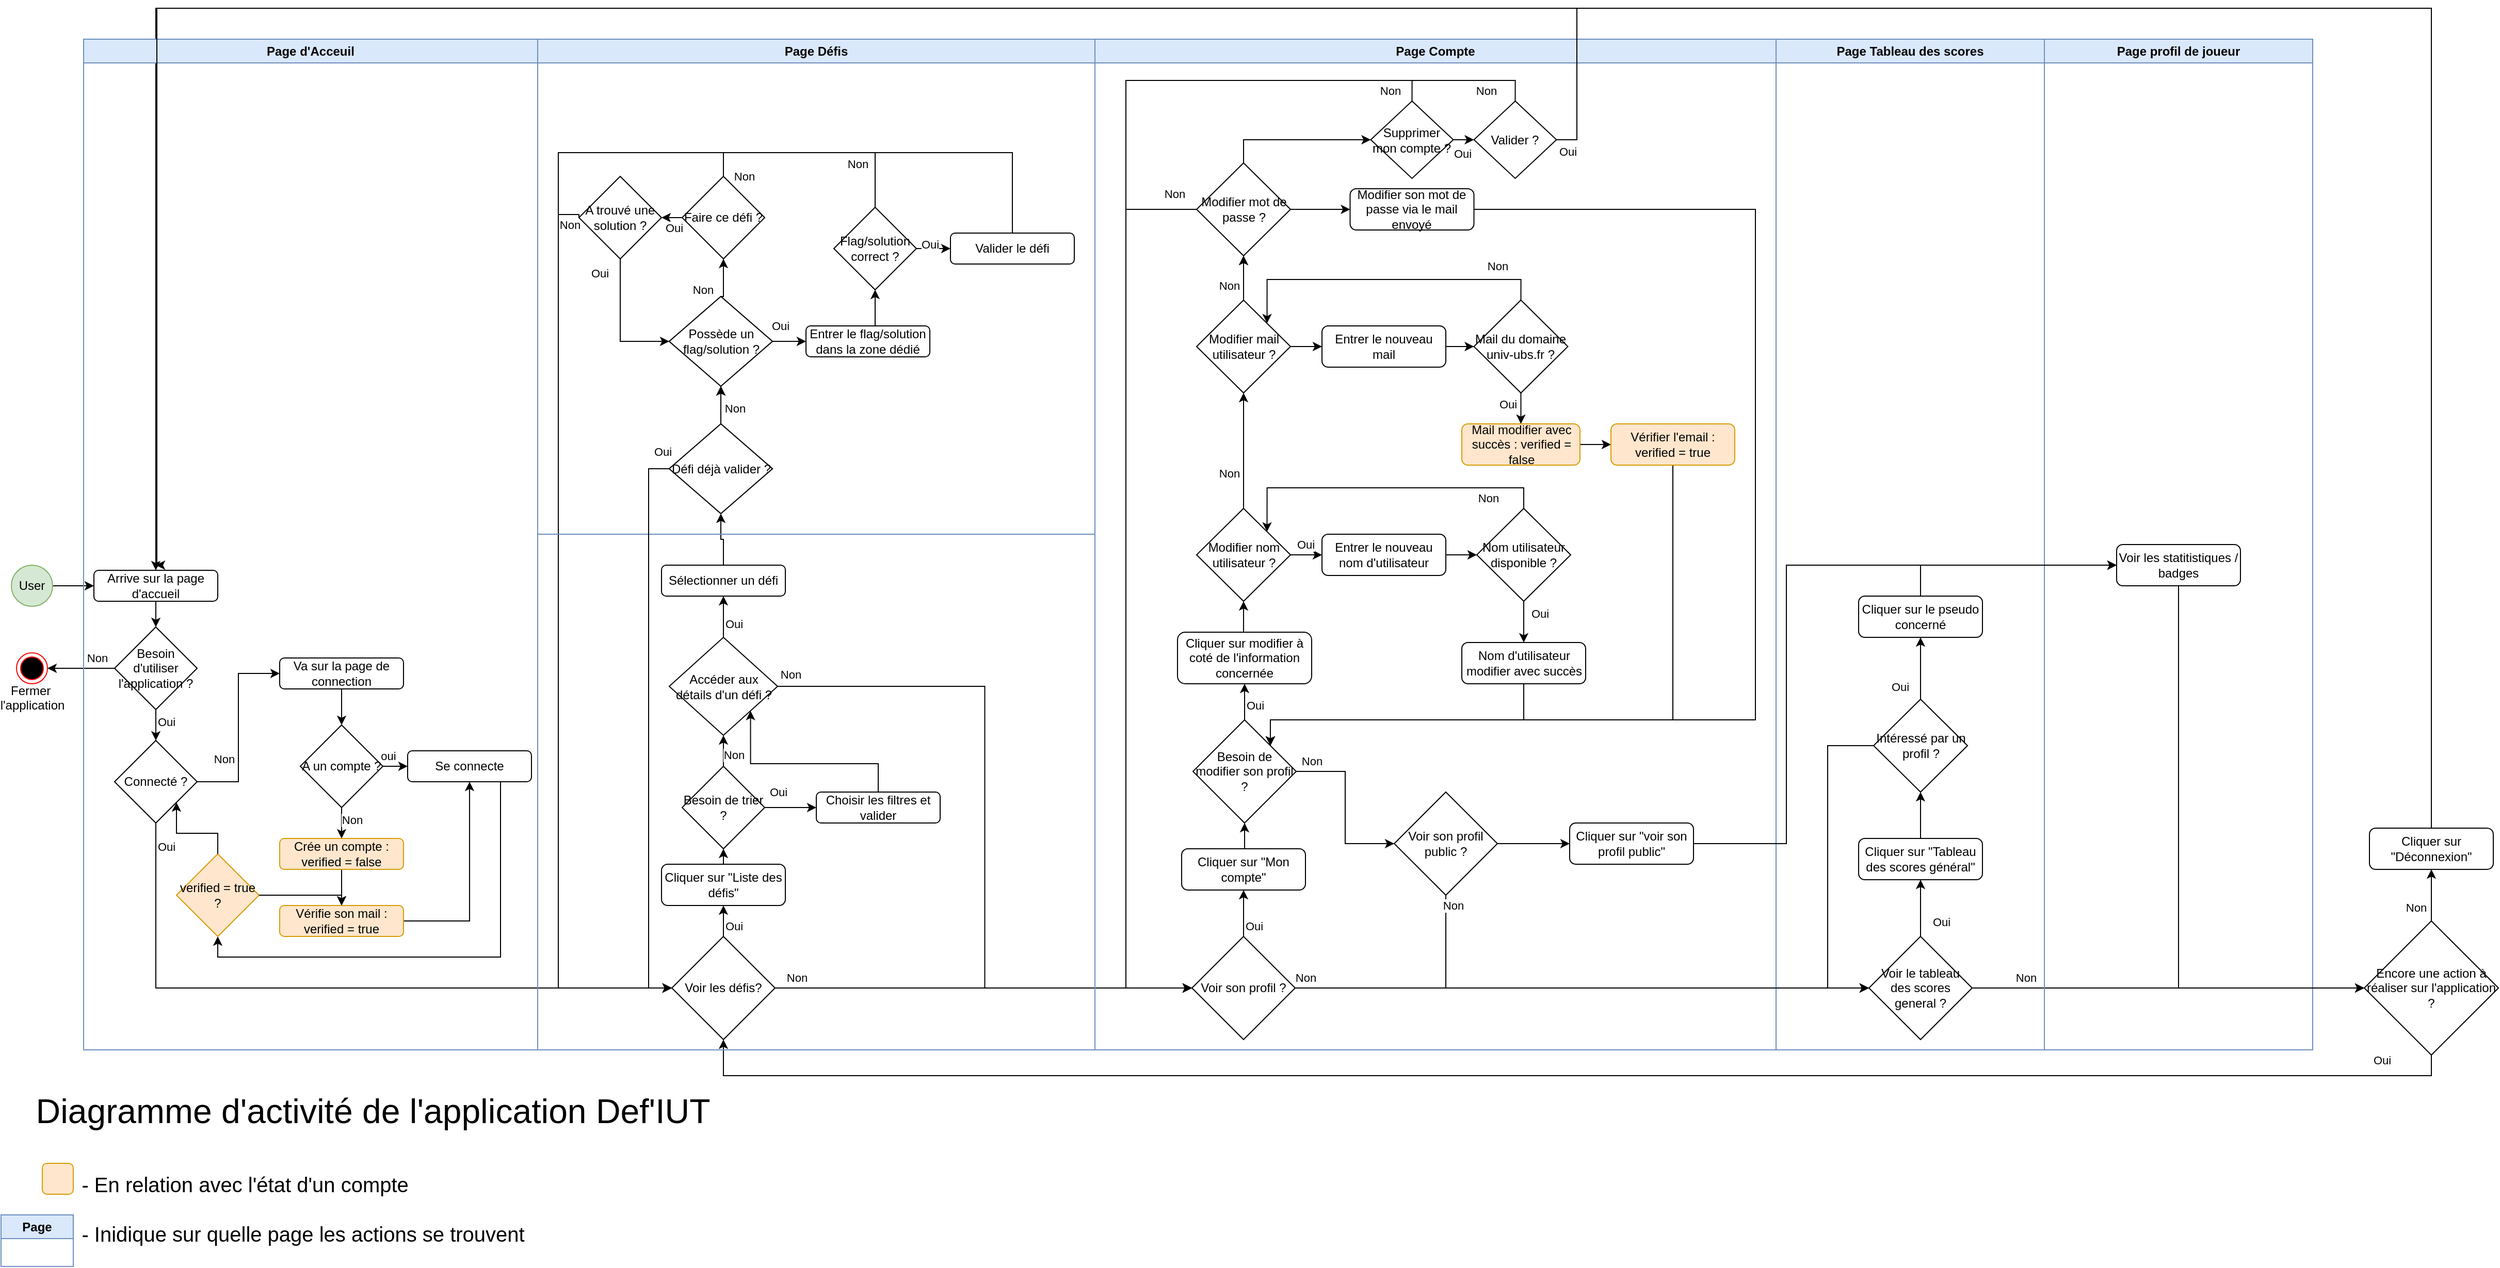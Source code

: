 <mxfile version="24.4.0" type="device">
  <diagram id="C5RBs43oDa-KdzZeNtuy" name="Page-1">
    <mxGraphModel dx="2607" dy="2544" grid="1" gridSize="10" guides="1" tooltips="1" connect="1" arrows="1" fold="1" page="1" pageScale="1" pageWidth="827" pageHeight="1169" math="0" shadow="0">
      <root>
        <mxCell id="WIyWlLk6GJQsqaUBKTNV-0" />
        <mxCell id="WIyWlLk6GJQsqaUBKTNV-1" parent="WIyWlLk6GJQsqaUBKTNV-0" />
        <mxCell id="uRP_q7YqhGeEKX3p05OK-65" style="edgeStyle=orthogonalEdgeStyle;rounded=0;orthogonalLoop=1;jettySize=auto;html=1;exitX=1;exitY=0.5;exitDx=0;exitDy=0;entryX=0;entryY=0.5;entryDx=0;entryDy=0;" parent="WIyWlLk6GJQsqaUBKTNV-1" source="uRP_q7YqhGeEKX3p05OK-1" target="uRP_q7YqhGeEKX3p05OK-64" edge="1">
          <mxGeometry relative="1" as="geometry" />
        </mxCell>
        <mxCell id="uRP_q7YqhGeEKX3p05OK-1" value="User" style="ellipse;whiteSpace=wrap;html=1;aspect=fixed;fillColor=#d5e8d4;strokeColor=#82b366;" parent="WIyWlLk6GJQsqaUBKTNV-1" vertex="1">
          <mxGeometry x="30" y="200" width="40" height="40" as="geometry" />
        </mxCell>
        <mxCell id="uRP_q7YqhGeEKX3p05OK-96" style="edgeStyle=orthogonalEdgeStyle;rounded=0;orthogonalLoop=1;jettySize=auto;html=1;exitX=0.5;exitY=1;exitDx=0;exitDy=0;entryX=0.5;entryY=0;entryDx=0;entryDy=0;" parent="WIyWlLk6GJQsqaUBKTNV-1" source="uRP_q7YqhGeEKX3p05OK-64" target="uRP_q7YqhGeEKX3p05OK-93" edge="1">
          <mxGeometry relative="1" as="geometry" />
        </mxCell>
        <mxCell id="uRP_q7YqhGeEKX3p05OK-64" value="Arrive sur la page d&#39;accueil" style="rounded=1;whiteSpace=wrap;html=1;" parent="WIyWlLk6GJQsqaUBKTNV-1" vertex="1">
          <mxGeometry x="110" y="205" width="120" height="30" as="geometry" />
        </mxCell>
        <mxCell id="uRP_q7YqhGeEKX3p05OK-70" style="edgeStyle=orthogonalEdgeStyle;rounded=0;orthogonalLoop=1;jettySize=auto;html=1;exitX=0.5;exitY=1;exitDx=0;exitDy=0;entryX=0.5;entryY=0;entryDx=0;entryDy=0;" parent="WIyWlLk6GJQsqaUBKTNV-1" source="uRP_q7YqhGeEKX3p05OK-66" target="uRP_q7YqhGeEKX3p05OK-69" edge="1">
          <mxGeometry relative="1" as="geometry" />
        </mxCell>
        <mxCell id="uRP_q7YqhGeEKX3p05OK-66" value="Va sur la page de connection" style="rounded=1;whiteSpace=wrap;html=1;" parent="WIyWlLk6GJQsqaUBKTNV-1" vertex="1">
          <mxGeometry x="290" y="290" width="120" height="30" as="geometry" />
        </mxCell>
        <mxCell id="uRP_q7YqhGeEKX3p05OK-73" style="edgeStyle=orthogonalEdgeStyle;rounded=0;orthogonalLoop=1;jettySize=auto;html=1;exitX=0.5;exitY=1;exitDx=0;exitDy=0;entryX=0.5;entryY=0;entryDx=0;entryDy=0;" parent="WIyWlLk6GJQsqaUBKTNV-1" source="uRP_q7YqhGeEKX3p05OK-69" target="uRP_q7YqhGeEKX3p05OK-72" edge="1">
          <mxGeometry relative="1" as="geometry" />
        </mxCell>
        <mxCell id="uRP_q7YqhGeEKX3p05OK-76" value="Non" style="edgeLabel;html=1;align=center;verticalAlign=middle;resizable=0;points=[];" parent="uRP_q7YqhGeEKX3p05OK-73" vertex="1" connectable="0">
          <mxGeometry x="-0.25" relative="1" as="geometry">
            <mxPoint x="10" as="offset" />
          </mxGeometry>
        </mxCell>
        <mxCell id="uRP_q7YqhGeEKX3p05OK-74" style="edgeStyle=orthogonalEdgeStyle;rounded=0;orthogonalLoop=1;jettySize=auto;html=1;exitX=1;exitY=0.5;exitDx=0;exitDy=0;entryX=0;entryY=0.5;entryDx=0;entryDy=0;" parent="WIyWlLk6GJQsqaUBKTNV-1" source="uRP_q7YqhGeEKX3p05OK-69" target="uRP_q7YqhGeEKX3p05OK-71" edge="1">
          <mxGeometry relative="1" as="geometry" />
        </mxCell>
        <mxCell id="uRP_q7YqhGeEKX3p05OK-75" value="oui" style="edgeLabel;html=1;align=center;verticalAlign=middle;resizable=0;points=[];" parent="uRP_q7YqhGeEKX3p05OK-74" vertex="1" connectable="0">
          <mxGeometry x="-0.5" y="-3" relative="1" as="geometry">
            <mxPoint x="-1" y="-13" as="offset" />
          </mxGeometry>
        </mxCell>
        <mxCell id="uRP_q7YqhGeEKX3p05OK-69" value="A un compte ?" style="rhombus;whiteSpace=wrap;html=1;" parent="WIyWlLk6GJQsqaUBKTNV-1" vertex="1">
          <mxGeometry x="310" y="355" width="80" height="80" as="geometry" />
        </mxCell>
        <mxCell id="N0TiDbGJa8KcJAVbkekZ-2" style="edgeStyle=orthogonalEdgeStyle;rounded=0;orthogonalLoop=1;jettySize=auto;html=1;entryX=0.5;entryY=0;entryDx=0;entryDy=0;" parent="WIyWlLk6GJQsqaUBKTNV-1" source="uRP_q7YqhGeEKX3p05OK-72" target="N0TiDbGJa8KcJAVbkekZ-1" edge="1">
          <mxGeometry relative="1" as="geometry" />
        </mxCell>
        <mxCell id="uRP_q7YqhGeEKX3p05OK-72" value="Crée un compte : verified = false" style="rounded=1;whiteSpace=wrap;html=1;fillColor=#ffe6cc;strokeColor=#d79b00;" parent="WIyWlLk6GJQsqaUBKTNV-1" vertex="1">
          <mxGeometry x="290" y="465" width="120" height="30" as="geometry" />
        </mxCell>
        <mxCell id="uRP_q7YqhGeEKX3p05OK-80" style="edgeStyle=orthogonalEdgeStyle;rounded=0;orthogonalLoop=1;jettySize=auto;html=1;exitX=1;exitY=0.5;exitDx=0;exitDy=0;entryX=0;entryY=0.5;entryDx=0;entryDy=0;" parent="WIyWlLk6GJQsqaUBKTNV-1" source="uRP_q7YqhGeEKX3p05OK-78" target="uRP_q7YqhGeEKX3p05OK-66" edge="1">
          <mxGeometry relative="1" as="geometry" />
        </mxCell>
        <mxCell id="uRP_q7YqhGeEKX3p05OK-81" value="Non" style="edgeLabel;html=1;align=center;verticalAlign=middle;resizable=0;points=[];" parent="uRP_q7YqhGeEKX3p05OK-80" vertex="1" connectable="0">
          <mxGeometry x="-0.435" relative="1" as="geometry">
            <mxPoint x="-14" y="-10" as="offset" />
          </mxGeometry>
        </mxCell>
        <mxCell id="uRP_q7YqhGeEKX3p05OK-84" style="edgeStyle=orthogonalEdgeStyle;rounded=0;orthogonalLoop=1;jettySize=auto;html=1;exitX=0.5;exitY=1;exitDx=0;exitDy=0;entryX=0;entryY=0.5;entryDx=0;entryDy=0;" parent="WIyWlLk6GJQsqaUBKTNV-1" source="uRP_q7YqhGeEKX3p05OK-78" target="uRP_q7YqhGeEKX3p05OK-83" edge="1">
          <mxGeometry relative="1" as="geometry" />
        </mxCell>
        <mxCell id="uRP_q7YqhGeEKX3p05OK-89" value="Oui" style="edgeLabel;html=1;align=center;verticalAlign=middle;resizable=0;points=[];" parent="uRP_q7YqhGeEKX3p05OK-84" vertex="1" connectable="0">
          <mxGeometry x="-0.897" y="1" relative="1" as="geometry">
            <mxPoint x="9" y="-11" as="offset" />
          </mxGeometry>
        </mxCell>
        <mxCell id="uRP_q7YqhGeEKX3p05OK-78" value="Connecté ?" style="rhombus;whiteSpace=wrap;html=1;" parent="WIyWlLk6GJQsqaUBKTNV-1" vertex="1">
          <mxGeometry x="130" y="370" width="80" height="80" as="geometry" />
        </mxCell>
        <mxCell id="uRP_q7YqhGeEKX3p05OK-107" style="edgeStyle=orthogonalEdgeStyle;rounded=0;orthogonalLoop=1;jettySize=auto;html=1;exitX=0.5;exitY=0;exitDx=0;exitDy=0;entryX=0.5;entryY=1;entryDx=0;entryDy=0;" parent="WIyWlLk6GJQsqaUBKTNV-1" source="uRP_q7YqhGeEKX3p05OK-83" target="uRP_q7YqhGeEKX3p05OK-105" edge="1">
          <mxGeometry relative="1" as="geometry" />
        </mxCell>
        <mxCell id="N0TiDbGJa8KcJAVbkekZ-4" value="Oui" style="edgeLabel;html=1;align=center;verticalAlign=middle;resizable=0;points=[];" parent="uRP_q7YqhGeEKX3p05OK-107" connectable="0" vertex="1">
          <mxGeometry x="-0.333" y="-1" relative="1" as="geometry">
            <mxPoint x="9" as="offset" />
          </mxGeometry>
        </mxCell>
        <mxCell id="N0TiDbGJa8KcJAVbkekZ-71" style="edgeStyle=orthogonalEdgeStyle;rounded=0;orthogonalLoop=1;jettySize=auto;html=1;exitX=1;exitY=0.5;exitDx=0;exitDy=0;entryX=0;entryY=0.5;entryDx=0;entryDy=0;" parent="WIyWlLk6GJQsqaUBKTNV-1" source="uRP_q7YqhGeEKX3p05OK-83" target="uRP_q7YqhGeEKX3p05OK-85" edge="1">
          <mxGeometry relative="1" as="geometry">
            <mxPoint x="870" y="610" as="targetPoint" />
          </mxGeometry>
        </mxCell>
        <mxCell id="N0TiDbGJa8KcJAVbkekZ-116" value="Non" style="edgeLabel;html=1;align=center;verticalAlign=middle;resizable=0;points=[];" parent="N0TiDbGJa8KcJAVbkekZ-71" connectable="0" vertex="1">
          <mxGeometry x="-0.788" y="3" relative="1" as="geometry">
            <mxPoint x="-22" y="-7" as="offset" />
          </mxGeometry>
        </mxCell>
        <mxCell id="uRP_q7YqhGeEKX3p05OK-83" value="Voir les défis?" style="rhombus;whiteSpace=wrap;html=1;" parent="WIyWlLk6GJQsqaUBKTNV-1" vertex="1">
          <mxGeometry x="670" y="560" width="100" height="100" as="geometry" />
        </mxCell>
        <mxCell id="uRP_q7YqhGeEKX3p05OK-119" style="edgeStyle=orthogonalEdgeStyle;rounded=0;orthogonalLoop=1;jettySize=auto;html=1;exitX=0.5;exitY=0;exitDx=0;exitDy=0;entryX=0.5;entryY=1;entryDx=0;entryDy=0;" parent="WIyWlLk6GJQsqaUBKTNV-1" target="uRP_q7YqhGeEKX3p05OK-115" edge="1">
          <mxGeometry relative="1" as="geometry">
            <mxPoint x="1219" y="510" as="sourcePoint" />
          </mxGeometry>
        </mxCell>
        <mxCell id="N0TiDbGJa8KcJAVbkekZ-56" style="edgeStyle=orthogonalEdgeStyle;rounded=0;orthogonalLoop=1;jettySize=auto;html=1;exitX=0.5;exitY=0;exitDx=0;exitDy=0;entryX=0.5;entryY=1;entryDx=0;entryDy=0;" parent="WIyWlLk6GJQsqaUBKTNV-1" source="uRP_q7YqhGeEKX3p05OK-85" target="uRP_q7YqhGeEKX3p05OK-115" edge="1">
          <mxGeometry relative="1" as="geometry" />
        </mxCell>
        <mxCell id="N0TiDbGJa8KcJAVbkekZ-58" value="Oui" style="edgeLabel;html=1;align=center;verticalAlign=middle;resizable=0;points=[];" parent="N0TiDbGJa8KcJAVbkekZ-56" connectable="0" vertex="1">
          <mxGeometry x="-0.556" relative="1" as="geometry">
            <mxPoint x="10" as="offset" />
          </mxGeometry>
        </mxCell>
        <mxCell id="N0TiDbGJa8KcJAVbkekZ-127" style="edgeStyle=orthogonalEdgeStyle;rounded=0;orthogonalLoop=1;jettySize=auto;html=1;exitX=1;exitY=0.5;exitDx=0;exitDy=0;entryX=0;entryY=0.5;entryDx=0;entryDy=0;" parent="WIyWlLk6GJQsqaUBKTNV-1" source="uRP_q7YqhGeEKX3p05OK-85" target="N0TiDbGJa8KcJAVbkekZ-118" edge="1">
          <mxGeometry relative="1" as="geometry" />
        </mxCell>
        <mxCell id="N0TiDbGJa8KcJAVbkekZ-128" value="Non" style="edgeLabel;html=1;align=center;verticalAlign=middle;resizable=0;points=[];" parent="N0TiDbGJa8KcJAVbkekZ-127" connectable="0" vertex="1">
          <mxGeometry x="-0.892" y="1" relative="1" as="geometry">
            <mxPoint x="-20" y="-9" as="offset" />
          </mxGeometry>
        </mxCell>
        <mxCell id="uRP_q7YqhGeEKX3p05OK-85" value="Voir son profil ?" style="rhombus;whiteSpace=wrap;html=1;" parent="WIyWlLk6GJQsqaUBKTNV-1" vertex="1">
          <mxGeometry x="1174" y="560" width="100" height="100" as="geometry" />
        </mxCell>
        <mxCell id="uRP_q7YqhGeEKX3p05OK-95" style="edgeStyle=orthogonalEdgeStyle;rounded=0;orthogonalLoop=1;jettySize=auto;html=1;exitX=0;exitY=0.5;exitDx=0;exitDy=0;entryX=1;entryY=0.5;entryDx=0;entryDy=0;" parent="WIyWlLk6GJQsqaUBKTNV-1" source="uRP_q7YqhGeEKX3p05OK-93" target="uRP_q7YqhGeEKX3p05OK-94" edge="1">
          <mxGeometry relative="1" as="geometry" />
        </mxCell>
        <mxCell id="uRP_q7YqhGeEKX3p05OK-99" value="Non" style="edgeLabel;html=1;align=center;verticalAlign=middle;resizable=0;points=[];" parent="uRP_q7YqhGeEKX3p05OK-95" vertex="1" connectable="0">
          <mxGeometry x="-0.493" y="2" relative="1" as="geometry">
            <mxPoint x="-1" y="-12" as="offset" />
          </mxGeometry>
        </mxCell>
        <mxCell id="uRP_q7YqhGeEKX3p05OK-97" style="edgeStyle=orthogonalEdgeStyle;rounded=0;orthogonalLoop=1;jettySize=auto;html=1;exitX=0.5;exitY=1;exitDx=0;exitDy=0;entryX=0.5;entryY=0;entryDx=0;entryDy=0;" parent="WIyWlLk6GJQsqaUBKTNV-1" source="uRP_q7YqhGeEKX3p05OK-93" target="uRP_q7YqhGeEKX3p05OK-78" edge="1">
          <mxGeometry relative="1" as="geometry" />
        </mxCell>
        <mxCell id="uRP_q7YqhGeEKX3p05OK-100" value="Oui" style="edgeLabel;html=1;align=center;verticalAlign=middle;resizable=0;points=[];" parent="uRP_q7YqhGeEKX3p05OK-97" vertex="1" connectable="0">
          <mxGeometry x="-0.2" y="3" relative="1" as="geometry">
            <mxPoint x="7" as="offset" />
          </mxGeometry>
        </mxCell>
        <mxCell id="uRP_q7YqhGeEKX3p05OK-93" value="Besoin d&#39;utiliser l&#39;application ?" style="rhombus;whiteSpace=wrap;html=1;" parent="WIyWlLk6GJQsqaUBKTNV-1" vertex="1">
          <mxGeometry x="130" y="260" width="80" height="80" as="geometry" />
        </mxCell>
        <mxCell id="uRP_q7YqhGeEKX3p05OK-94" value="&lt;div&gt;&lt;br&gt;&lt;/div&gt;&lt;div&gt;&lt;br&gt;&lt;/div&gt;&lt;div&gt;&lt;br&gt;&lt;/div&gt;&lt;div&gt;&lt;br&gt;&lt;/div&gt;&lt;div&gt;Fermer&amp;nbsp;&lt;/div&gt;&lt;div&gt;l&#39;application&lt;br&gt;&lt;/div&gt;" style="ellipse;html=1;shape=endState;fillColor=#000000;strokeColor=#ff0000;" parent="WIyWlLk6GJQsqaUBKTNV-1" vertex="1">
          <mxGeometry x="35" y="285" width="30" height="30" as="geometry" />
        </mxCell>
        <mxCell id="uRP_q7YqhGeEKX3p05OK-108" style="edgeStyle=orthogonalEdgeStyle;rounded=0;orthogonalLoop=1;jettySize=auto;html=1;exitX=0.5;exitY=0;exitDx=0;exitDy=0;entryX=0.5;entryY=1;entryDx=0;entryDy=0;" parent="WIyWlLk6GJQsqaUBKTNV-1" source="uRP_q7YqhGeEKX3p05OK-105" target="N0TiDbGJa8KcJAVbkekZ-5" edge="1">
          <mxGeometry relative="1" as="geometry">
            <mxPoint x="720" y="450" as="targetPoint" />
          </mxGeometry>
        </mxCell>
        <mxCell id="uRP_q7YqhGeEKX3p05OK-105" value="Cliquer sur &quot;Liste des défis&quot;" style="rounded=1;whiteSpace=wrap;html=1;" parent="WIyWlLk6GJQsqaUBKTNV-1" vertex="1">
          <mxGeometry x="660" y="490" width="120" height="40" as="geometry" />
        </mxCell>
        <mxCell id="N0TiDbGJa8KcJAVbkekZ-24" style="edgeStyle=orthogonalEdgeStyle;rounded=0;orthogonalLoop=1;jettySize=auto;html=1;exitX=0.5;exitY=0;exitDx=0;exitDy=0;entryX=1;entryY=1;entryDx=0;entryDy=0;" parent="WIyWlLk6GJQsqaUBKTNV-1" source="uRP_q7YqhGeEKX3p05OK-110" target="N0TiDbGJa8KcJAVbkekZ-19" edge="1">
          <mxGeometry relative="1" as="geometry" />
        </mxCell>
        <mxCell id="uRP_q7YqhGeEKX3p05OK-110" value="Choisir les filtres et valider" style="rounded=1;whiteSpace=wrap;html=1;" parent="WIyWlLk6GJQsqaUBKTNV-1" vertex="1">
          <mxGeometry x="810" y="420" width="120" height="30" as="geometry" />
        </mxCell>
        <mxCell id="N0TiDbGJa8KcJAVbkekZ-16" style="edgeStyle=orthogonalEdgeStyle;rounded=0;orthogonalLoop=1;jettySize=auto;html=1;exitX=0.5;exitY=0;exitDx=0;exitDy=0;entryX=0.5;entryY=1;entryDx=0;entryDy=0;" parent="WIyWlLk6GJQsqaUBKTNV-1" source="N0TiDbGJa8KcJAVbkekZ-30" target="N0TiDbGJa8KcJAVbkekZ-15" edge="1">
          <mxGeometry relative="1" as="geometry">
            <mxPoint x="720" y="-67" as="sourcePoint" />
          </mxGeometry>
        </mxCell>
        <mxCell id="N0TiDbGJa8KcJAVbkekZ-31" value="Non" style="edgeLabel;html=1;align=center;verticalAlign=middle;resizable=0;points=[];" parent="N0TiDbGJa8KcJAVbkekZ-16" connectable="0" vertex="1">
          <mxGeometry x="-0.05" y="1" relative="1" as="geometry">
            <mxPoint x="-19" y="9" as="offset" />
          </mxGeometry>
        </mxCell>
        <mxCell id="uRP_q7YqhGeEKX3p05OK-120" style="edgeStyle=orthogonalEdgeStyle;rounded=0;orthogonalLoop=1;jettySize=auto;html=1;exitX=0.5;exitY=0;exitDx=0;exitDy=0;entryX=0.5;entryY=1;entryDx=0;entryDy=0;" parent="WIyWlLk6GJQsqaUBKTNV-1" source="uRP_q7YqhGeEKX3p05OK-115" target="uRP_q7YqhGeEKX3p05OK-116" edge="1">
          <mxGeometry relative="1" as="geometry" />
        </mxCell>
        <mxCell id="uRP_q7YqhGeEKX3p05OK-115" value="Cliquer sur &quot;Mon compte&quot;" style="rounded=1;whiteSpace=wrap;html=1;" parent="WIyWlLk6GJQsqaUBKTNV-1" vertex="1">
          <mxGeometry x="1164" y="475" width="120" height="40" as="geometry" />
        </mxCell>
        <mxCell id="uRP_q7YqhGeEKX3p05OK-121" style="edgeStyle=orthogonalEdgeStyle;rounded=0;orthogonalLoop=1;jettySize=auto;html=1;exitX=0.5;exitY=0;exitDx=0;exitDy=0;entryX=0.5;entryY=1;entryDx=0;entryDy=0;" parent="WIyWlLk6GJQsqaUBKTNV-1" source="uRP_q7YqhGeEKX3p05OK-116" target="uRP_q7YqhGeEKX3p05OK-118" edge="1">
          <mxGeometry relative="1" as="geometry" />
        </mxCell>
        <mxCell id="uRP_q7YqhGeEKX3p05OK-122" value="Oui" style="edgeLabel;html=1;align=center;verticalAlign=middle;resizable=0;points=[];" parent="uRP_q7YqhGeEKX3p05OK-121" vertex="1" connectable="0">
          <mxGeometry x="-0.4" y="-1" relative="1" as="geometry">
            <mxPoint x="9" y="-4" as="offset" />
          </mxGeometry>
        </mxCell>
        <mxCell id="-m6p2qVeGGhmwzsAfYyK-21" style="edgeStyle=orthogonalEdgeStyle;rounded=0;orthogonalLoop=1;jettySize=auto;html=1;exitX=1;exitY=0.5;exitDx=0;exitDy=0;entryX=0;entryY=0.5;entryDx=0;entryDy=0;" edge="1" parent="WIyWlLk6GJQsqaUBKTNV-1" source="uRP_q7YqhGeEKX3p05OK-116" target="-m6p2qVeGGhmwzsAfYyK-20">
          <mxGeometry relative="1" as="geometry" />
        </mxCell>
        <mxCell id="-m6p2qVeGGhmwzsAfYyK-22" value="Non" style="edgeLabel;html=1;align=center;verticalAlign=middle;resizable=0;points=[];" vertex="1" connectable="0" parent="-m6p2qVeGGhmwzsAfYyK-21">
          <mxGeometry x="-0.536" y="-2" relative="1" as="geometry">
            <mxPoint x="-24" y="-12" as="offset" />
          </mxGeometry>
        </mxCell>
        <mxCell id="uRP_q7YqhGeEKX3p05OK-116" value="Besoin de modifier son profil ?" style="rhombus;whiteSpace=wrap;html=1;" parent="WIyWlLk6GJQsqaUBKTNV-1" vertex="1">
          <mxGeometry x="1175" y="350" width="100" height="100" as="geometry" />
        </mxCell>
        <mxCell id="N0TiDbGJa8KcJAVbkekZ-65" style="edgeStyle=orthogonalEdgeStyle;rounded=0;orthogonalLoop=1;jettySize=auto;html=1;exitX=0.5;exitY=0;exitDx=0;exitDy=0;entryX=0.5;entryY=1;entryDx=0;entryDy=0;" parent="WIyWlLk6GJQsqaUBKTNV-1" source="uRP_q7YqhGeEKX3p05OK-118" target="N0TiDbGJa8KcJAVbkekZ-62" edge="1">
          <mxGeometry relative="1" as="geometry" />
        </mxCell>
        <mxCell id="uRP_q7YqhGeEKX3p05OK-118" value="Cliquer sur modifier à coté de l&#39;information concernée" style="rounded=1;whiteSpace=wrap;html=1;" parent="WIyWlLk6GJQsqaUBKTNV-1" vertex="1">
          <mxGeometry x="1160" y="265" width="130" height="50" as="geometry" />
        </mxCell>
        <mxCell id="N0TiDbGJa8KcJAVbkekZ-3" style="edgeStyle=orthogonalEdgeStyle;rounded=0;orthogonalLoop=1;jettySize=auto;html=1;exitX=1;exitY=0.5;exitDx=0;exitDy=0;entryX=0.5;entryY=1;entryDx=0;entryDy=0;" parent="WIyWlLk6GJQsqaUBKTNV-1" source="N0TiDbGJa8KcJAVbkekZ-1" target="uRP_q7YqhGeEKX3p05OK-71" edge="1">
          <mxGeometry relative="1" as="geometry" />
        </mxCell>
        <mxCell id="N0TiDbGJa8KcJAVbkekZ-1" value="&lt;div&gt;Vérifie son mail : &lt;br&gt;&lt;/div&gt;&lt;div&gt;verified = true&lt;br&gt;&lt;/div&gt;" style="rounded=1;whiteSpace=wrap;html=1;fillColor=#ffe6cc;strokeColor=#d79b00;" parent="WIyWlLk6GJQsqaUBKTNV-1" vertex="1">
          <mxGeometry x="290" y="530" width="120" height="30" as="geometry" />
        </mxCell>
        <mxCell id="N0TiDbGJa8KcJAVbkekZ-9" style="edgeStyle=orthogonalEdgeStyle;rounded=0;orthogonalLoop=1;jettySize=auto;html=1;exitX=1;exitY=0.5;exitDx=0;exitDy=0;entryX=0;entryY=0.5;entryDx=0;entryDy=0;" parent="WIyWlLk6GJQsqaUBKTNV-1" source="N0TiDbGJa8KcJAVbkekZ-5" target="uRP_q7YqhGeEKX3p05OK-110" edge="1">
          <mxGeometry relative="1" as="geometry" />
        </mxCell>
        <mxCell id="N0TiDbGJa8KcJAVbkekZ-13" value="Oui" style="edgeLabel;html=1;align=center;verticalAlign=middle;resizable=0;points=[];" parent="N0TiDbGJa8KcJAVbkekZ-9" connectable="0" vertex="1">
          <mxGeometry x="-0.5" relative="1" as="geometry">
            <mxPoint y="-15" as="offset" />
          </mxGeometry>
        </mxCell>
        <mxCell id="N0TiDbGJa8KcJAVbkekZ-20" style="edgeStyle=orthogonalEdgeStyle;rounded=0;orthogonalLoop=1;jettySize=auto;html=1;exitX=0.5;exitY=0;exitDx=0;exitDy=0;entryX=0.5;entryY=1;entryDx=0;entryDy=0;" parent="WIyWlLk6GJQsqaUBKTNV-1" source="N0TiDbGJa8KcJAVbkekZ-5" target="N0TiDbGJa8KcJAVbkekZ-19" edge="1">
          <mxGeometry relative="1" as="geometry" />
        </mxCell>
        <mxCell id="N0TiDbGJa8KcJAVbkekZ-21" value="Non" style="edgeLabel;html=1;align=center;verticalAlign=middle;resizable=0;points=[];" parent="N0TiDbGJa8KcJAVbkekZ-20" connectable="0" vertex="1">
          <mxGeometry x="-0.267" relative="1" as="geometry">
            <mxPoint x="10" as="offset" />
          </mxGeometry>
        </mxCell>
        <mxCell id="N0TiDbGJa8KcJAVbkekZ-5" value="Besoin de trier ?" style="rhombus;whiteSpace=wrap;html=1;" parent="WIyWlLk6GJQsqaUBKTNV-1" vertex="1">
          <mxGeometry x="680" y="395" width="80" height="80" as="geometry" />
        </mxCell>
        <mxCell id="N0TiDbGJa8KcJAVbkekZ-45" style="edgeStyle=orthogonalEdgeStyle;rounded=0;orthogonalLoop=1;jettySize=auto;html=1;exitX=0;exitY=0.5;exitDx=0;exitDy=0;entryX=0;entryY=0.5;entryDx=0;entryDy=0;" parent="WIyWlLk6GJQsqaUBKTNV-1" source="N0TiDbGJa8KcJAVbkekZ-6" target="uRP_q7YqhGeEKX3p05OK-83" edge="1">
          <mxGeometry relative="1" as="geometry">
            <Array as="points">
              <mxPoint x="580" y="-140" />
              <mxPoint x="560" y="-140" />
              <mxPoint x="560" y="610" />
            </Array>
          </mxGeometry>
        </mxCell>
        <mxCell id="N0TiDbGJa8KcJAVbkekZ-46" value="Non" style="edgeLabel;html=1;align=center;verticalAlign=middle;resizable=0;points=[];" parent="N0TiDbGJa8KcJAVbkekZ-45" connectable="0" vertex="1">
          <mxGeometry x="-0.968" y="1" relative="1" as="geometry">
            <mxPoint x="2" y="9" as="offset" />
          </mxGeometry>
        </mxCell>
        <mxCell id="N0TiDbGJa8KcJAVbkekZ-105" style="edgeStyle=orthogonalEdgeStyle;rounded=0;orthogonalLoop=1;jettySize=auto;html=1;exitX=0.5;exitY=1;exitDx=0;exitDy=0;entryX=0;entryY=0.5;entryDx=0;entryDy=0;" parent="WIyWlLk6GJQsqaUBKTNV-1" source="N0TiDbGJa8KcJAVbkekZ-6" target="N0TiDbGJa8KcJAVbkekZ-30" edge="1">
          <mxGeometry relative="1" as="geometry" />
        </mxCell>
        <mxCell id="N0TiDbGJa8KcJAVbkekZ-106" value="Oui" style="edgeLabel;html=1;align=center;verticalAlign=middle;resizable=0;points=[];" parent="N0TiDbGJa8KcJAVbkekZ-105" connectable="0" vertex="1">
          <mxGeometry x="-0.457" y="-1" relative="1" as="geometry">
            <mxPoint x="-19" y="-21" as="offset" />
          </mxGeometry>
        </mxCell>
        <mxCell id="N0TiDbGJa8KcJAVbkekZ-6" value="A trouvé une solution ?" style="rhombus;whiteSpace=wrap;html=1;" parent="WIyWlLk6GJQsqaUBKTNV-1" vertex="1">
          <mxGeometry x="580" y="-177" width="80" height="80" as="geometry" />
        </mxCell>
        <mxCell id="-m6p2qVeGGhmwzsAfYyK-35" style="edgeStyle=orthogonalEdgeStyle;rounded=0;orthogonalLoop=1;jettySize=auto;html=1;exitX=0.5;exitY=0;exitDx=0;exitDy=0;entryX=0.5;entryY=1;entryDx=0;entryDy=0;" edge="1" parent="WIyWlLk6GJQsqaUBKTNV-1" source="N0TiDbGJa8KcJAVbkekZ-8" target="-m6p2qVeGGhmwzsAfYyK-32">
          <mxGeometry relative="1" as="geometry" />
        </mxCell>
        <mxCell id="N0TiDbGJa8KcJAVbkekZ-8" value="Sélectionner un défi" style="rounded=1;whiteSpace=wrap;html=1;" parent="WIyWlLk6GJQsqaUBKTNV-1" vertex="1">
          <mxGeometry x="660" y="200" width="120" height="30" as="geometry" />
        </mxCell>
        <mxCell id="N0TiDbGJa8KcJAVbkekZ-40" style="edgeStyle=orthogonalEdgeStyle;rounded=0;orthogonalLoop=1;jettySize=auto;html=1;exitX=0;exitY=0.5;exitDx=0;exitDy=0;entryX=1;entryY=0.5;entryDx=0;entryDy=0;" parent="WIyWlLk6GJQsqaUBKTNV-1" source="N0TiDbGJa8KcJAVbkekZ-15" target="N0TiDbGJa8KcJAVbkekZ-6" edge="1">
          <mxGeometry relative="1" as="geometry" />
        </mxCell>
        <mxCell id="N0TiDbGJa8KcJAVbkekZ-43" value="Oui" style="edgeLabel;html=1;align=center;verticalAlign=middle;resizable=0;points=[];" parent="N0TiDbGJa8KcJAVbkekZ-40" connectable="0" vertex="1">
          <mxGeometry x="-0.267" y="2" relative="1" as="geometry">
            <mxPoint x="-1" y="8" as="offset" />
          </mxGeometry>
        </mxCell>
        <mxCell id="N0TiDbGJa8KcJAVbkekZ-42" style="edgeStyle=orthogonalEdgeStyle;rounded=0;orthogonalLoop=1;jettySize=auto;html=1;exitX=0.5;exitY=0;exitDx=0;exitDy=0;entryX=0;entryY=0.5;entryDx=0;entryDy=0;" parent="WIyWlLk6GJQsqaUBKTNV-1" source="N0TiDbGJa8KcJAVbkekZ-15" target="uRP_q7YqhGeEKX3p05OK-83" edge="1">
          <mxGeometry relative="1" as="geometry">
            <Array as="points">
              <mxPoint x="720" y="-200" />
              <mxPoint x="560" y="-200" />
              <mxPoint x="560" y="610" />
            </Array>
          </mxGeometry>
        </mxCell>
        <mxCell id="N0TiDbGJa8KcJAVbkekZ-49" value="Non" style="edgeLabel;html=1;align=center;verticalAlign=middle;resizable=0;points=[];" parent="N0TiDbGJa8KcJAVbkekZ-42" connectable="0" vertex="1">
          <mxGeometry x="-0.983" y="-2" relative="1" as="geometry">
            <mxPoint x="18" y="9" as="offset" />
          </mxGeometry>
        </mxCell>
        <mxCell id="N0TiDbGJa8KcJAVbkekZ-15" value="Faire ce défi ?" style="rhombus;whiteSpace=wrap;html=1;" parent="WIyWlLk6GJQsqaUBKTNV-1" vertex="1">
          <mxGeometry x="680" y="-177" width="80" height="80" as="geometry" />
        </mxCell>
        <mxCell id="N0TiDbGJa8KcJAVbkekZ-22" style="edgeStyle=orthogonalEdgeStyle;rounded=0;orthogonalLoop=1;jettySize=auto;html=1;exitX=0.5;exitY=0;exitDx=0;exitDy=0;entryX=0.5;entryY=1;entryDx=0;entryDy=0;" parent="WIyWlLk6GJQsqaUBKTNV-1" source="N0TiDbGJa8KcJAVbkekZ-19" target="N0TiDbGJa8KcJAVbkekZ-8" edge="1">
          <mxGeometry relative="1" as="geometry" />
        </mxCell>
        <mxCell id="N0TiDbGJa8KcJAVbkekZ-23" value="Oui" style="edgeLabel;html=1;align=center;verticalAlign=middle;resizable=0;points=[];" parent="N0TiDbGJa8KcJAVbkekZ-22" connectable="0" vertex="1">
          <mxGeometry x="-0.156" y="2" relative="1" as="geometry">
            <mxPoint x="12" y="4" as="offset" />
          </mxGeometry>
        </mxCell>
        <mxCell id="N0TiDbGJa8KcJAVbkekZ-70" style="edgeStyle=orthogonalEdgeStyle;rounded=0;orthogonalLoop=1;jettySize=auto;html=1;exitX=1;exitY=0.5;exitDx=0;exitDy=0;entryX=0;entryY=0.5;entryDx=0;entryDy=0;" parent="WIyWlLk6GJQsqaUBKTNV-1" source="N0TiDbGJa8KcJAVbkekZ-19" target="uRP_q7YqhGeEKX3p05OK-85" edge="1">
          <mxGeometry relative="1" as="geometry">
            <mxPoint x="880" y="318" as="targetPoint" />
          </mxGeometry>
        </mxCell>
        <mxCell id="N0TiDbGJa8KcJAVbkekZ-117" value="Non" style="edgeLabel;html=1;align=center;verticalAlign=middle;resizable=0;points=[];" parent="N0TiDbGJa8KcJAVbkekZ-70" connectable="0" vertex="1">
          <mxGeometry x="-0.965" y="1" relative="1" as="geometry">
            <mxPoint y="-11" as="offset" />
          </mxGeometry>
        </mxCell>
        <mxCell id="N0TiDbGJa8KcJAVbkekZ-19" value="Accéder aux détails d&#39;un défi ?" style="rhombus;whiteSpace=wrap;html=1;" parent="WIyWlLk6GJQsqaUBKTNV-1" vertex="1">
          <mxGeometry x="667.5" y="270" width="105" height="95" as="geometry" />
        </mxCell>
        <mxCell id="N0TiDbGJa8KcJAVbkekZ-33" style="edgeStyle=orthogonalEdgeStyle;rounded=0;orthogonalLoop=1;jettySize=auto;html=1;exitX=1;exitY=0.5;exitDx=0;exitDy=0;entryX=0;entryY=0.5;entryDx=0;entryDy=0;" parent="WIyWlLk6GJQsqaUBKTNV-1" source="N0TiDbGJa8KcJAVbkekZ-30" target="N0TiDbGJa8KcJAVbkekZ-32" edge="1">
          <mxGeometry relative="1" as="geometry" />
        </mxCell>
        <mxCell id="N0TiDbGJa8KcJAVbkekZ-38" value="Oui" style="edgeLabel;html=1;align=center;verticalAlign=middle;resizable=0;points=[];" parent="N0TiDbGJa8KcJAVbkekZ-33" connectable="0" vertex="1">
          <mxGeometry x="-0.35" y="4" relative="1" as="geometry">
            <mxPoint x="-3" y="-11" as="offset" />
          </mxGeometry>
        </mxCell>
        <mxCell id="N0TiDbGJa8KcJAVbkekZ-47" style="edgeStyle=orthogonalEdgeStyle;rounded=0;orthogonalLoop=1;jettySize=auto;html=1;exitX=0.5;exitY=0;exitDx=0;exitDy=0;entryX=0.5;entryY=1;entryDx=0;entryDy=0;" parent="WIyWlLk6GJQsqaUBKTNV-1" source="N0TiDbGJa8KcJAVbkekZ-32" target="N0TiDbGJa8KcJAVbkekZ-34" edge="1">
          <mxGeometry relative="1" as="geometry" />
        </mxCell>
        <mxCell id="N0TiDbGJa8KcJAVbkekZ-32" value="Entrer le flag/solution dans la zone dédié" style="rounded=1;whiteSpace=wrap;html=1;" parent="WIyWlLk6GJQsqaUBKTNV-1" vertex="1">
          <mxGeometry x="800" y="-32" width="120" height="30" as="geometry" />
        </mxCell>
        <mxCell id="N0TiDbGJa8KcJAVbkekZ-48" style="edgeStyle=orthogonalEdgeStyle;rounded=0;orthogonalLoop=1;jettySize=auto;html=1;exitX=0.5;exitY=0;exitDx=0;exitDy=0;entryX=0;entryY=0.5;entryDx=0;entryDy=0;" parent="WIyWlLk6GJQsqaUBKTNV-1" source="N0TiDbGJa8KcJAVbkekZ-34" target="uRP_q7YqhGeEKX3p05OK-83" edge="1">
          <mxGeometry relative="1" as="geometry">
            <Array as="points">
              <mxPoint x="867" y="-200" />
              <mxPoint x="560" y="-200" />
              <mxPoint x="560" y="610" />
            </Array>
          </mxGeometry>
        </mxCell>
        <mxCell id="N0TiDbGJa8KcJAVbkekZ-50" value="Non" style="edgeLabel;html=1;align=center;verticalAlign=middle;resizable=0;points=[];" parent="N0TiDbGJa8KcJAVbkekZ-48" connectable="0" vertex="1">
          <mxGeometry x="-0.96" y="-2" relative="1" as="geometry">
            <mxPoint x="-19" y="-17" as="offset" />
          </mxGeometry>
        </mxCell>
        <mxCell id="N0TiDbGJa8KcJAVbkekZ-52" style="edgeStyle=orthogonalEdgeStyle;rounded=0;orthogonalLoop=1;jettySize=auto;html=1;exitX=1;exitY=0.5;exitDx=0;exitDy=0;entryX=0;entryY=0.5;entryDx=0;entryDy=0;" parent="WIyWlLk6GJQsqaUBKTNV-1" source="N0TiDbGJa8KcJAVbkekZ-34" target="N0TiDbGJa8KcJAVbkekZ-51" edge="1">
          <mxGeometry relative="1" as="geometry" />
        </mxCell>
        <mxCell id="N0TiDbGJa8KcJAVbkekZ-54" value="Oui" style="edgeLabel;html=1;align=center;verticalAlign=middle;resizable=0;points=[];" parent="N0TiDbGJa8KcJAVbkekZ-52" connectable="0" vertex="1">
          <mxGeometry x="-0.207" y="4" relative="1" as="geometry">
            <mxPoint as="offset" />
          </mxGeometry>
        </mxCell>
        <mxCell id="N0TiDbGJa8KcJAVbkekZ-34" value="Flag/solution correct ?" style="rhombus;whiteSpace=wrap;html=1;" parent="WIyWlLk6GJQsqaUBKTNV-1" vertex="1">
          <mxGeometry x="827" y="-147" width="80" height="80" as="geometry" />
        </mxCell>
        <mxCell id="N0TiDbGJa8KcJAVbkekZ-55" style="edgeStyle=orthogonalEdgeStyle;rounded=0;orthogonalLoop=1;jettySize=auto;html=1;exitX=0.5;exitY=0;exitDx=0;exitDy=0;entryX=0;entryY=0.5;entryDx=0;entryDy=0;" parent="WIyWlLk6GJQsqaUBKTNV-1" source="N0TiDbGJa8KcJAVbkekZ-51" target="uRP_q7YqhGeEKX3p05OK-83" edge="1">
          <mxGeometry relative="1" as="geometry">
            <Array as="points">
              <mxPoint x="1000" y="-135" />
              <mxPoint x="1000" y="-200" />
              <mxPoint x="560" y="-200" />
              <mxPoint x="560" y="610" />
            </Array>
          </mxGeometry>
        </mxCell>
        <mxCell id="N0TiDbGJa8KcJAVbkekZ-51" value="&lt;div&gt;Valider le défi&lt;/div&gt;" style="rounded=1;whiteSpace=wrap;html=1;" parent="WIyWlLk6GJQsqaUBKTNV-1" vertex="1">
          <mxGeometry x="940" y="-122" width="120" height="30" as="geometry" />
        </mxCell>
        <mxCell id="N0TiDbGJa8KcJAVbkekZ-66" style="edgeStyle=orthogonalEdgeStyle;rounded=0;orthogonalLoop=1;jettySize=auto;html=1;exitX=0.5;exitY=0;exitDx=0;exitDy=0;entryX=0.5;entryY=1;entryDx=0;entryDy=0;" parent="WIyWlLk6GJQsqaUBKTNV-1" source="N0TiDbGJa8KcJAVbkekZ-62" target="N0TiDbGJa8KcJAVbkekZ-63" edge="1">
          <mxGeometry relative="1" as="geometry">
            <mxPoint x="1223" y="105" as="sourcePoint" />
          </mxGeometry>
        </mxCell>
        <mxCell id="N0TiDbGJa8KcJAVbkekZ-78" value="Non" style="edgeLabel;html=1;align=center;verticalAlign=middle;resizable=0;points=[];" parent="N0TiDbGJa8KcJAVbkekZ-66" connectable="0" vertex="1">
          <mxGeometry x="-0.427" y="-1" relative="1" as="geometry">
            <mxPoint x="-15" y="-2" as="offset" />
          </mxGeometry>
        </mxCell>
        <mxCell id="N0TiDbGJa8KcJAVbkekZ-74" style="edgeStyle=orthogonalEdgeStyle;rounded=0;orthogonalLoop=1;jettySize=auto;html=1;exitX=1;exitY=0.5;exitDx=0;exitDy=0;entryX=0;entryY=0.5;entryDx=0;entryDy=0;" parent="WIyWlLk6GJQsqaUBKTNV-1" source="N0TiDbGJa8KcJAVbkekZ-62" target="N0TiDbGJa8KcJAVbkekZ-73" edge="1">
          <mxGeometry relative="1" as="geometry" />
        </mxCell>
        <mxCell id="N0TiDbGJa8KcJAVbkekZ-79" value="Oui" style="edgeLabel;html=1;align=center;verticalAlign=middle;resizable=0;points=[];" parent="N0TiDbGJa8KcJAVbkekZ-74" connectable="0" vertex="1">
          <mxGeometry x="-0.432" y="2" relative="1" as="geometry">
            <mxPoint x="6" y="-8" as="offset" />
          </mxGeometry>
        </mxCell>
        <mxCell id="N0TiDbGJa8KcJAVbkekZ-62" value="Modifier nom utilisateur ?" style="rhombus;whiteSpace=wrap;html=1;" parent="WIyWlLk6GJQsqaUBKTNV-1" vertex="1">
          <mxGeometry x="1178.5" y="145" width="91" height="90" as="geometry" />
        </mxCell>
        <mxCell id="N0TiDbGJa8KcJAVbkekZ-67" style="edgeStyle=orthogonalEdgeStyle;rounded=0;orthogonalLoop=1;jettySize=auto;html=1;exitX=0.5;exitY=0;exitDx=0;exitDy=0;entryX=0.5;entryY=1;entryDx=0;entryDy=0;" parent="WIyWlLk6GJQsqaUBKTNV-1" source="N0TiDbGJa8KcJAVbkekZ-63" target="N0TiDbGJa8KcJAVbkekZ-64" edge="1">
          <mxGeometry relative="1" as="geometry" />
        </mxCell>
        <mxCell id="N0TiDbGJa8KcJAVbkekZ-80" value="" style="edgeStyle=orthogonalEdgeStyle;rounded=0;orthogonalLoop=1;jettySize=auto;html=1;" parent="WIyWlLk6GJQsqaUBKTNV-1" source="N0TiDbGJa8KcJAVbkekZ-63" target="N0TiDbGJa8KcJAVbkekZ-64" edge="1">
          <mxGeometry relative="1" as="geometry" />
        </mxCell>
        <mxCell id="N0TiDbGJa8KcJAVbkekZ-81" value="Non" style="edgeLabel;html=1;align=center;verticalAlign=middle;resizable=0;points=[];" parent="N0TiDbGJa8KcJAVbkekZ-80" connectable="0" vertex="1">
          <mxGeometry x="-0.215" relative="1" as="geometry">
            <mxPoint x="-14" y="3" as="offset" />
          </mxGeometry>
        </mxCell>
        <mxCell id="N0TiDbGJa8KcJAVbkekZ-89" style="edgeStyle=orthogonalEdgeStyle;rounded=0;orthogonalLoop=1;jettySize=auto;html=1;exitX=1;exitY=0.5;exitDx=0;exitDy=0;entryX=0;entryY=0.5;entryDx=0;entryDy=0;" parent="WIyWlLk6GJQsqaUBKTNV-1" source="N0TiDbGJa8KcJAVbkekZ-63" target="N0TiDbGJa8KcJAVbkekZ-88" edge="1">
          <mxGeometry relative="1" as="geometry" />
        </mxCell>
        <mxCell id="N0TiDbGJa8KcJAVbkekZ-63" value="Modifier mail utilisateur ?" style="rhombus;whiteSpace=wrap;html=1;" parent="WIyWlLk6GJQsqaUBKTNV-1" vertex="1">
          <mxGeometry x="1178.5" y="-57" width="91" height="90" as="geometry" />
        </mxCell>
        <mxCell id="N0TiDbGJa8KcJAVbkekZ-68" style="edgeStyle=orthogonalEdgeStyle;rounded=0;orthogonalLoop=1;jettySize=auto;html=1;exitX=0;exitY=0.5;exitDx=0;exitDy=0;entryX=0;entryY=0.5;entryDx=0;entryDy=0;" parent="WIyWlLk6GJQsqaUBKTNV-1" source="N0TiDbGJa8KcJAVbkekZ-64" target="uRP_q7YqhGeEKX3p05OK-85" edge="1">
          <mxGeometry relative="1" as="geometry">
            <Array as="points">
              <mxPoint x="1110" y="-145" />
              <mxPoint x="1110" y="610" />
            </Array>
          </mxGeometry>
        </mxCell>
        <mxCell id="N0TiDbGJa8KcJAVbkekZ-82" value="Non" style="edgeLabel;html=1;align=center;verticalAlign=middle;resizable=0;points=[];" parent="N0TiDbGJa8KcJAVbkekZ-68" connectable="0" vertex="1">
          <mxGeometry x="-0.942" y="-2" relative="1" as="geometry">
            <mxPoint x="4" y="-13" as="offset" />
          </mxGeometry>
        </mxCell>
        <mxCell id="N0TiDbGJa8KcJAVbkekZ-76" style="edgeStyle=orthogonalEdgeStyle;rounded=0;orthogonalLoop=1;jettySize=auto;html=1;exitX=0.5;exitY=0;exitDx=0;exitDy=0;entryX=1;entryY=0;entryDx=0;entryDy=0;" parent="WIyWlLk6GJQsqaUBKTNV-1" source="N0TiDbGJa8KcJAVbkekZ-72" target="N0TiDbGJa8KcJAVbkekZ-62" edge="1">
          <mxGeometry relative="1" as="geometry">
            <Array as="points">
              <mxPoint x="1496" y="125" />
              <mxPoint x="1247" y="125" />
            </Array>
          </mxGeometry>
        </mxCell>
        <mxCell id="N0TiDbGJa8KcJAVbkekZ-77" value="Non" style="edgeLabel;html=1;align=center;verticalAlign=middle;resizable=0;points=[];" parent="N0TiDbGJa8KcJAVbkekZ-76" connectable="0" vertex="1">
          <mxGeometry x="-0.717" y="-2" relative="1" as="geometry">
            <mxPoint x="-11" y="12" as="offset" />
          </mxGeometry>
        </mxCell>
        <mxCell id="N0TiDbGJa8KcJAVbkekZ-84" style="edgeStyle=orthogonalEdgeStyle;rounded=0;orthogonalLoop=1;jettySize=auto;html=1;exitX=0.5;exitY=1;exitDx=0;exitDy=0;entryX=0.5;entryY=0;entryDx=0;entryDy=0;" parent="WIyWlLk6GJQsqaUBKTNV-1" source="N0TiDbGJa8KcJAVbkekZ-72" target="N0TiDbGJa8KcJAVbkekZ-83" edge="1">
          <mxGeometry relative="1" as="geometry" />
        </mxCell>
        <mxCell id="N0TiDbGJa8KcJAVbkekZ-85" value="Oui" style="edgeLabel;html=1;align=center;verticalAlign=middle;resizable=0;points=[];" parent="N0TiDbGJa8KcJAVbkekZ-84" connectable="0" vertex="1">
          <mxGeometry x="-0.4" y="-1" relative="1" as="geometry">
            <mxPoint x="16" as="offset" />
          </mxGeometry>
        </mxCell>
        <mxCell id="N0TiDbGJa8KcJAVbkekZ-72" value="Nom utilisateur disponible ?" style="rhombus;whiteSpace=wrap;html=1;" parent="WIyWlLk6GJQsqaUBKTNV-1" vertex="1">
          <mxGeometry x="1450" y="145" width="91" height="90" as="geometry" />
        </mxCell>
        <mxCell id="N0TiDbGJa8KcJAVbkekZ-75" style="edgeStyle=orthogonalEdgeStyle;rounded=0;orthogonalLoop=1;jettySize=auto;html=1;exitX=1;exitY=0.5;exitDx=0;exitDy=0;entryX=0;entryY=0.5;entryDx=0;entryDy=0;" parent="WIyWlLk6GJQsqaUBKTNV-1" source="N0TiDbGJa8KcJAVbkekZ-73" target="N0TiDbGJa8KcJAVbkekZ-72" edge="1">
          <mxGeometry relative="1" as="geometry" />
        </mxCell>
        <mxCell id="N0TiDbGJa8KcJAVbkekZ-73" value="Entrer le nouveau nom d&#39;utilisateur" style="rounded=1;whiteSpace=wrap;html=1;" parent="WIyWlLk6GJQsqaUBKTNV-1" vertex="1">
          <mxGeometry x="1300" y="170" width="120" height="40" as="geometry" />
        </mxCell>
        <mxCell id="N0TiDbGJa8KcJAVbkekZ-86" style="edgeStyle=orthogonalEdgeStyle;rounded=0;orthogonalLoop=1;jettySize=auto;html=1;exitX=0.5;exitY=1;exitDx=0;exitDy=0;entryX=1;entryY=0;entryDx=0;entryDy=0;" parent="WIyWlLk6GJQsqaUBKTNV-1" source="N0TiDbGJa8KcJAVbkekZ-83" target="uRP_q7YqhGeEKX3p05OK-116" edge="1">
          <mxGeometry relative="1" as="geometry">
            <Array as="points">
              <mxPoint x="1496" y="350" />
              <mxPoint x="1250" y="350" />
            </Array>
          </mxGeometry>
        </mxCell>
        <mxCell id="N0TiDbGJa8KcJAVbkekZ-83" value="Nom d&#39;utilisateur modifier avec succès" style="rounded=1;whiteSpace=wrap;html=1;" parent="WIyWlLk6GJQsqaUBKTNV-1" vertex="1">
          <mxGeometry x="1435.5" y="275" width="120" height="40" as="geometry" />
        </mxCell>
        <mxCell id="N0TiDbGJa8KcJAVbkekZ-91" style="edgeStyle=orthogonalEdgeStyle;rounded=0;orthogonalLoop=1;jettySize=auto;html=1;exitX=1;exitY=0.5;exitDx=0;exitDy=0;entryX=0;entryY=0.5;entryDx=0;entryDy=0;" parent="WIyWlLk6GJQsqaUBKTNV-1" source="N0TiDbGJa8KcJAVbkekZ-88" target="N0TiDbGJa8KcJAVbkekZ-90" edge="1">
          <mxGeometry relative="1" as="geometry" />
        </mxCell>
        <mxCell id="N0TiDbGJa8KcJAVbkekZ-88" value="Entrer le nouveau mail" style="rounded=1;whiteSpace=wrap;html=1;" parent="WIyWlLk6GJQsqaUBKTNV-1" vertex="1">
          <mxGeometry x="1300" y="-32" width="120" height="40" as="geometry" />
        </mxCell>
        <mxCell id="N0TiDbGJa8KcJAVbkekZ-94" style="edgeStyle=orthogonalEdgeStyle;rounded=0;orthogonalLoop=1;jettySize=auto;html=1;exitX=0.5;exitY=1;exitDx=0;exitDy=0;entryX=0.5;entryY=0;entryDx=0;entryDy=0;" parent="WIyWlLk6GJQsqaUBKTNV-1" source="N0TiDbGJa8KcJAVbkekZ-90" target="N0TiDbGJa8KcJAVbkekZ-92" edge="1">
          <mxGeometry relative="1" as="geometry" />
        </mxCell>
        <mxCell id="N0TiDbGJa8KcJAVbkekZ-111" value="Oui" style="edgeLabel;html=1;align=center;verticalAlign=middle;resizable=0;points=[];" parent="N0TiDbGJa8KcJAVbkekZ-94" connectable="0" vertex="1">
          <mxGeometry x="-0.281" y="-2" relative="1" as="geometry">
            <mxPoint x="-11" as="offset" />
          </mxGeometry>
        </mxCell>
        <mxCell id="N0TiDbGJa8KcJAVbkekZ-109" style="edgeStyle=orthogonalEdgeStyle;rounded=0;orthogonalLoop=1;jettySize=auto;html=1;exitX=0.5;exitY=0;exitDx=0;exitDy=0;entryX=1;entryY=0;entryDx=0;entryDy=0;" parent="WIyWlLk6GJQsqaUBKTNV-1" source="N0TiDbGJa8KcJAVbkekZ-90" target="N0TiDbGJa8KcJAVbkekZ-63" edge="1">
          <mxGeometry relative="1" as="geometry">
            <Array as="points">
              <mxPoint x="1493" y="-77" />
              <mxPoint x="1247" y="-77" />
            </Array>
          </mxGeometry>
        </mxCell>
        <mxCell id="N0TiDbGJa8KcJAVbkekZ-110" value="Non" style="edgeLabel;html=1;align=center;verticalAlign=middle;resizable=0;points=[];" parent="N0TiDbGJa8KcJAVbkekZ-109" connectable="0" vertex="1">
          <mxGeometry x="-0.515" y="-3" relative="1" as="geometry">
            <mxPoint x="32" y="-10" as="offset" />
          </mxGeometry>
        </mxCell>
        <mxCell id="N0TiDbGJa8KcJAVbkekZ-90" value="Mail du domaine univ-ubs.fr ?" style="rhombus;whiteSpace=wrap;html=1;" parent="WIyWlLk6GJQsqaUBKTNV-1" vertex="1">
          <mxGeometry x="1447.25" y="-57" width="91" height="90" as="geometry" />
        </mxCell>
        <mxCell id="N0TiDbGJa8KcJAVbkekZ-97" style="edgeStyle=orthogonalEdgeStyle;rounded=0;orthogonalLoop=1;jettySize=auto;html=1;exitX=1;exitY=0.5;exitDx=0;exitDy=0;entryX=0;entryY=0.5;entryDx=0;entryDy=0;" parent="WIyWlLk6GJQsqaUBKTNV-1" source="N0TiDbGJa8KcJAVbkekZ-92" target="N0TiDbGJa8KcJAVbkekZ-95" edge="1">
          <mxGeometry relative="1" as="geometry" />
        </mxCell>
        <mxCell id="N0TiDbGJa8KcJAVbkekZ-92" value="Mail modifier avec succès : verified = false" style="rounded=1;whiteSpace=wrap;html=1;fillColor=#ffe6cc;strokeColor=#d79b00;" parent="WIyWlLk6GJQsqaUBKTNV-1" vertex="1">
          <mxGeometry x="1435.5" y="63" width="114.5" height="40" as="geometry" />
        </mxCell>
        <mxCell id="N0TiDbGJa8KcJAVbkekZ-98" style="edgeStyle=orthogonalEdgeStyle;rounded=0;orthogonalLoop=1;jettySize=auto;html=1;exitX=0.5;exitY=1;exitDx=0;exitDy=0;entryX=1;entryY=0;entryDx=0;entryDy=0;" parent="WIyWlLk6GJQsqaUBKTNV-1" source="N0TiDbGJa8KcJAVbkekZ-95" target="uRP_q7YqhGeEKX3p05OK-116" edge="1">
          <mxGeometry relative="1" as="geometry">
            <Array as="points">
              <mxPoint x="1640" y="350" />
              <mxPoint x="1250" y="350" />
            </Array>
          </mxGeometry>
        </mxCell>
        <mxCell id="N0TiDbGJa8KcJAVbkekZ-95" value="Vérifier l&#39;email : verified = true" style="rounded=1;whiteSpace=wrap;html=1;fillColor=#ffe6cc;strokeColor=#d79b00;" parent="WIyWlLk6GJQsqaUBKTNV-1" vertex="1">
          <mxGeometry x="1580" y="63" width="120" height="40" as="geometry" />
        </mxCell>
        <mxCell id="N0TiDbGJa8KcJAVbkekZ-114" style="edgeStyle=orthogonalEdgeStyle;rounded=0;orthogonalLoop=1;jettySize=auto;html=1;exitX=1;exitY=0.5;exitDx=0;exitDy=0;entryX=1;entryY=0;entryDx=0;entryDy=0;" parent="WIyWlLk6GJQsqaUBKTNV-1" source="N0TiDbGJa8KcJAVbkekZ-112" target="uRP_q7YqhGeEKX3p05OK-116" edge="1">
          <mxGeometry relative="1" as="geometry">
            <Array as="points">
              <mxPoint x="1720" y="-145" />
              <mxPoint x="1720" y="350" />
              <mxPoint x="1250" y="350" />
            </Array>
          </mxGeometry>
        </mxCell>
        <mxCell id="N0TiDbGJa8KcJAVbkekZ-120" style="edgeStyle=orthogonalEdgeStyle;rounded=0;orthogonalLoop=1;jettySize=auto;html=1;exitX=0.5;exitY=0;exitDx=0;exitDy=0;entryX=0.5;entryY=1;entryDx=0;entryDy=0;" parent="WIyWlLk6GJQsqaUBKTNV-1" source="N0TiDbGJa8KcJAVbkekZ-118" target="N0TiDbGJa8KcJAVbkekZ-119" edge="1">
          <mxGeometry relative="1" as="geometry" />
        </mxCell>
        <mxCell id="N0TiDbGJa8KcJAVbkekZ-138" value="Oui" style="edgeLabel;html=1;align=center;verticalAlign=middle;resizable=0;points=[];" parent="N0TiDbGJa8KcJAVbkekZ-120" connectable="0" vertex="1">
          <mxGeometry x="-0.364" y="3" relative="1" as="geometry">
            <mxPoint x="23" y="3" as="offset" />
          </mxGeometry>
        </mxCell>
        <mxCell id="N0TiDbGJa8KcJAVbkekZ-130" style="edgeStyle=orthogonalEdgeStyle;rounded=0;orthogonalLoop=1;jettySize=auto;html=1;exitX=1;exitY=0.5;exitDx=0;exitDy=0;entryX=0;entryY=0.5;entryDx=0;entryDy=0;" parent="WIyWlLk6GJQsqaUBKTNV-1" source="N0TiDbGJa8KcJAVbkekZ-118" target="N0TiDbGJa8KcJAVbkekZ-129" edge="1">
          <mxGeometry relative="1" as="geometry" />
        </mxCell>
        <mxCell id="N0TiDbGJa8KcJAVbkekZ-139" value="Non" style="edgeLabel;html=1;align=center;verticalAlign=middle;resizable=0;points=[];" parent="N0TiDbGJa8KcJAVbkekZ-130" connectable="0" vertex="1">
          <mxGeometry x="-0.637" y="-2" relative="1" as="geometry">
            <mxPoint x="-17" y="-12" as="offset" />
          </mxGeometry>
        </mxCell>
        <mxCell id="N0TiDbGJa8KcJAVbkekZ-118" value="Voir le tableau des scores general ?" style="rhombus;whiteSpace=wrap;html=1;" parent="WIyWlLk6GJQsqaUBKTNV-1" vertex="1">
          <mxGeometry x="1830" y="560" width="100" height="100" as="geometry" />
        </mxCell>
        <mxCell id="N0TiDbGJa8KcJAVbkekZ-122" style="edgeStyle=orthogonalEdgeStyle;rounded=0;orthogonalLoop=1;jettySize=auto;html=1;exitX=0.5;exitY=0;exitDx=0;exitDy=0;entryX=0.5;entryY=1;entryDx=0;entryDy=0;" parent="WIyWlLk6GJQsqaUBKTNV-1" source="N0TiDbGJa8KcJAVbkekZ-119" target="N0TiDbGJa8KcJAVbkekZ-121" edge="1">
          <mxGeometry relative="1" as="geometry" />
        </mxCell>
        <mxCell id="N0TiDbGJa8KcJAVbkekZ-119" value="Cliquer sur &quot;Tableau des scores général&quot;" style="rounded=1;whiteSpace=wrap;html=1;" parent="WIyWlLk6GJQsqaUBKTNV-1" vertex="1">
          <mxGeometry x="1820" y="465" width="120" height="40" as="geometry" />
        </mxCell>
        <mxCell id="N0TiDbGJa8KcJAVbkekZ-124" style="edgeStyle=orthogonalEdgeStyle;rounded=0;orthogonalLoop=1;jettySize=auto;html=1;exitX=0.5;exitY=0;exitDx=0;exitDy=0;entryX=0.5;entryY=1;entryDx=0;entryDy=0;" parent="WIyWlLk6GJQsqaUBKTNV-1" source="N0TiDbGJa8KcJAVbkekZ-121" target="N0TiDbGJa8KcJAVbkekZ-123" edge="1">
          <mxGeometry relative="1" as="geometry" />
        </mxCell>
        <mxCell id="N0TiDbGJa8KcJAVbkekZ-126" value="Oui" style="edgeLabel;html=1;align=center;verticalAlign=middle;resizable=0;points=[];" parent="N0TiDbGJa8KcJAVbkekZ-124" connectable="0" vertex="1">
          <mxGeometry x="-0.456" y="2" relative="1" as="geometry">
            <mxPoint x="-18" y="4" as="offset" />
          </mxGeometry>
        </mxCell>
        <mxCell id="-m6p2qVeGGhmwzsAfYyK-18" style="edgeStyle=orthogonalEdgeStyle;rounded=0;orthogonalLoop=1;jettySize=auto;html=1;exitX=0;exitY=0.5;exitDx=0;exitDy=0;entryX=0;entryY=0.5;entryDx=0;entryDy=0;" edge="1" parent="WIyWlLk6GJQsqaUBKTNV-1" source="N0TiDbGJa8KcJAVbkekZ-121" target="N0TiDbGJa8KcJAVbkekZ-118">
          <mxGeometry relative="1" as="geometry">
            <Array as="points">
              <mxPoint x="1790" y="375" />
              <mxPoint x="1790" y="610" />
            </Array>
          </mxGeometry>
        </mxCell>
        <mxCell id="N0TiDbGJa8KcJAVbkekZ-121" value="Intéressé par un profil ?" style="rhombus;whiteSpace=wrap;html=1;" parent="WIyWlLk6GJQsqaUBKTNV-1" vertex="1">
          <mxGeometry x="1834.5" y="330" width="91" height="90" as="geometry" />
        </mxCell>
        <mxCell id="-m6p2qVeGGhmwzsAfYyK-30" style="edgeStyle=orthogonalEdgeStyle;rounded=0;orthogonalLoop=1;jettySize=auto;html=1;exitX=0.5;exitY=0;exitDx=0;exitDy=0;entryX=0;entryY=0.5;entryDx=0;entryDy=0;" edge="1" parent="WIyWlLk6GJQsqaUBKTNV-1" source="N0TiDbGJa8KcJAVbkekZ-123" target="-m6p2qVeGGhmwzsAfYyK-28">
          <mxGeometry relative="1" as="geometry" />
        </mxCell>
        <mxCell id="N0TiDbGJa8KcJAVbkekZ-123" value="Cliquer sur le pseudo concerné" style="rounded=1;whiteSpace=wrap;html=1;" parent="WIyWlLk6GJQsqaUBKTNV-1" vertex="1">
          <mxGeometry x="1820" y="230" width="120" height="40" as="geometry" />
        </mxCell>
        <mxCell id="N0TiDbGJa8KcJAVbkekZ-131" style="edgeStyle=orthogonalEdgeStyle;rounded=0;orthogonalLoop=1;jettySize=auto;html=1;exitX=0.5;exitY=1;exitDx=0;exitDy=0;entryX=0.5;entryY=1;entryDx=0;entryDy=0;" parent="WIyWlLk6GJQsqaUBKTNV-1" source="N0TiDbGJa8KcJAVbkekZ-129" target="uRP_q7YqhGeEKX3p05OK-83" edge="1">
          <mxGeometry relative="1" as="geometry" />
        </mxCell>
        <mxCell id="N0TiDbGJa8KcJAVbkekZ-132" value="Oui" style="edgeLabel;html=1;align=center;verticalAlign=middle;resizable=0;points=[];" parent="N0TiDbGJa8KcJAVbkekZ-131" connectable="0" vertex="1">
          <mxGeometry x="-0.807" y="4" relative="1" as="geometry">
            <mxPoint x="97" y="-19" as="offset" />
          </mxGeometry>
        </mxCell>
        <mxCell id="N0TiDbGJa8KcJAVbkekZ-135" style="edgeStyle=orthogonalEdgeStyle;rounded=0;orthogonalLoop=1;jettySize=auto;html=1;exitX=0.5;exitY=0;exitDx=0;exitDy=0;entryX=0.5;entryY=1;entryDx=0;entryDy=0;" parent="WIyWlLk6GJQsqaUBKTNV-1" source="N0TiDbGJa8KcJAVbkekZ-129" target="N0TiDbGJa8KcJAVbkekZ-134" edge="1">
          <mxGeometry relative="1" as="geometry" />
        </mxCell>
        <mxCell id="N0TiDbGJa8KcJAVbkekZ-137" value="Non" style="edgeLabel;html=1;align=center;verticalAlign=middle;resizable=0;points=[];" parent="N0TiDbGJa8KcJAVbkekZ-135" connectable="0" vertex="1">
          <mxGeometry x="-0.273" relative="1" as="geometry">
            <mxPoint x="-15" y="5" as="offset" />
          </mxGeometry>
        </mxCell>
        <mxCell id="N0TiDbGJa8KcJAVbkekZ-129" value="Encore une action à réaliser sur l&#39;application ?" style="rhombus;whiteSpace=wrap;html=1;" parent="WIyWlLk6GJQsqaUBKTNV-1" vertex="1">
          <mxGeometry x="2310" y="545" width="130" height="130" as="geometry" />
        </mxCell>
        <mxCell id="N0TiDbGJa8KcJAVbkekZ-136" style="edgeStyle=orthogonalEdgeStyle;rounded=0;orthogonalLoop=1;jettySize=auto;html=1;exitX=0.5;exitY=0;exitDx=0;exitDy=0;entryX=0.5;entryY=0;entryDx=0;entryDy=0;" parent="WIyWlLk6GJQsqaUBKTNV-1" source="N0TiDbGJa8KcJAVbkekZ-134" target="uRP_q7YqhGeEKX3p05OK-64" edge="1">
          <mxGeometry relative="1" as="geometry">
            <Array as="points">
              <mxPoint x="2375" y="-340" />
              <mxPoint x="170" y="-340" />
            </Array>
          </mxGeometry>
        </mxCell>
        <mxCell id="N0TiDbGJa8KcJAVbkekZ-134" value="Cliquer sur &quot;Déconnexion&quot;" style="rounded=1;whiteSpace=wrap;html=1;" parent="WIyWlLk6GJQsqaUBKTNV-1" vertex="1">
          <mxGeometry x="2315" y="455" width="120" height="40" as="geometry" />
        </mxCell>
        <mxCell id="N0TiDbGJa8KcJAVbkekZ-140" value="Page d&#39;Acceuil" style="swimlane;whiteSpace=wrap;html=1;fillColor=#dae8fc;strokeColor=#6c8ebf;" parent="WIyWlLk6GJQsqaUBKTNV-1" vertex="1">
          <mxGeometry x="100" y="-310" width="440" height="980" as="geometry" />
        </mxCell>
        <mxCell id="-m6p2qVeGGhmwzsAfYyK-2" style="edgeStyle=orthogonalEdgeStyle;rounded=0;orthogonalLoop=1;jettySize=auto;html=1;exitX=0.75;exitY=1;exitDx=0;exitDy=0;entryX=0.5;entryY=1;entryDx=0;entryDy=0;" edge="1" parent="N0TiDbGJa8KcJAVbkekZ-140" source="uRP_q7YqhGeEKX3p05OK-71" target="-m6p2qVeGGhmwzsAfYyK-1">
          <mxGeometry relative="1" as="geometry" />
        </mxCell>
        <mxCell id="uRP_q7YqhGeEKX3p05OK-71" value="Se connecte" style="rounded=1;whiteSpace=wrap;html=1;" parent="N0TiDbGJa8KcJAVbkekZ-140" vertex="1">
          <mxGeometry x="314" y="690" width="120" height="30" as="geometry" />
        </mxCell>
        <mxCell id="-m6p2qVeGGhmwzsAfYyK-1" value="verified = true ?" style="rhombus;whiteSpace=wrap;html=1;fillColor=#ffe6cc;strokeColor=#d79b00;" vertex="1" parent="N0TiDbGJa8KcJAVbkekZ-140">
          <mxGeometry x="90" y="790" width="80" height="80" as="geometry" />
        </mxCell>
        <mxCell id="N0TiDbGJa8KcJAVbkekZ-141" value="Page Défis" style="swimlane;whiteSpace=wrap;html=1;fillColor=#dae8fc;strokeColor=#6c8ebf;" parent="WIyWlLk6GJQsqaUBKTNV-1" vertex="1">
          <mxGeometry x="540" y="-310" width="540" height="980" as="geometry" />
        </mxCell>
        <mxCell id="N0TiDbGJa8KcJAVbkekZ-30" value="Possède un flag/solution ?" style="rhombus;whiteSpace=wrap;html=1;" parent="N0TiDbGJa8KcJAVbkekZ-141" vertex="1">
          <mxGeometry x="127.5" y="249.5" width="100" height="87" as="geometry" />
        </mxCell>
        <mxCell id="-m6p2qVeGGhmwzsAfYyK-33" style="edgeStyle=orthogonalEdgeStyle;rounded=0;orthogonalLoop=1;jettySize=auto;html=1;exitX=0.5;exitY=0;exitDx=0;exitDy=0;entryX=0.5;entryY=1;entryDx=0;entryDy=0;" edge="1" parent="N0TiDbGJa8KcJAVbkekZ-141" source="-m6p2qVeGGhmwzsAfYyK-32" target="N0TiDbGJa8KcJAVbkekZ-30">
          <mxGeometry relative="1" as="geometry" />
        </mxCell>
        <mxCell id="-m6p2qVeGGhmwzsAfYyK-34" value="Non" style="edgeLabel;html=1;align=center;verticalAlign=middle;resizable=0;points=[];" vertex="1" connectable="0" parent="-m6p2qVeGGhmwzsAfYyK-33">
          <mxGeometry x="-0.137" y="1" relative="1" as="geometry">
            <mxPoint x="14" as="offset" />
          </mxGeometry>
        </mxCell>
        <mxCell id="-m6p2qVeGGhmwzsAfYyK-32" value="Défi déjà valider ?" style="rhombus;whiteSpace=wrap;html=1;" vertex="1" parent="N0TiDbGJa8KcJAVbkekZ-141">
          <mxGeometry x="127.5" y="373" width="100" height="87" as="geometry" />
        </mxCell>
        <mxCell id="-m6p2qVeGGhmwzsAfYyK-45" value="Page Défis" style="swimlane;whiteSpace=wrap;html=1;fillColor=#dae8fc;strokeColor=#6c8ebf;" vertex="1" parent="N0TiDbGJa8KcJAVbkekZ-141">
          <mxGeometry width="540" height="480" as="geometry" />
        </mxCell>
        <mxCell id="-m6p2qVeGGhmwzsAfYyK-46" value="Possède un flag/solution ?" style="rhombus;whiteSpace=wrap;html=1;" vertex="1" parent="-m6p2qVeGGhmwzsAfYyK-45">
          <mxGeometry x="127.5" y="249.5" width="100" height="87" as="geometry" />
        </mxCell>
        <mxCell id="-m6p2qVeGGhmwzsAfYyK-47" style="edgeStyle=orthogonalEdgeStyle;rounded=0;orthogonalLoop=1;jettySize=auto;html=1;exitX=0.5;exitY=0;exitDx=0;exitDy=0;entryX=0.5;entryY=1;entryDx=0;entryDy=0;" edge="1" parent="-m6p2qVeGGhmwzsAfYyK-45" source="-m6p2qVeGGhmwzsAfYyK-49" target="-m6p2qVeGGhmwzsAfYyK-46">
          <mxGeometry relative="1" as="geometry" />
        </mxCell>
        <mxCell id="-m6p2qVeGGhmwzsAfYyK-48" value="Non" style="edgeLabel;html=1;align=center;verticalAlign=middle;resizable=0;points=[];" vertex="1" connectable="0" parent="-m6p2qVeGGhmwzsAfYyK-47">
          <mxGeometry x="-0.137" y="1" relative="1" as="geometry">
            <mxPoint x="14" as="offset" />
          </mxGeometry>
        </mxCell>
        <mxCell id="-m6p2qVeGGhmwzsAfYyK-49" value="Défi déjà valider ?" style="rhombus;whiteSpace=wrap;html=1;" vertex="1" parent="-m6p2qVeGGhmwzsAfYyK-45">
          <mxGeometry x="127.5" y="373" width="100" height="87" as="geometry" />
        </mxCell>
        <mxCell id="N0TiDbGJa8KcJAVbkekZ-142" value="Page Compte" style="swimlane;whiteSpace=wrap;html=1;fillColor=#dae8fc;strokeColor=#6c8ebf;" parent="WIyWlLk6GJQsqaUBKTNV-1" vertex="1">
          <mxGeometry x="1080" y="-310" width="660" height="980" as="geometry" />
        </mxCell>
        <mxCell id="N0TiDbGJa8KcJAVbkekZ-112" value="Modifier son mot de passe via le mail envoyé" style="rounded=1;whiteSpace=wrap;html=1;" parent="N0TiDbGJa8KcJAVbkekZ-142" vertex="1">
          <mxGeometry x="247.25" y="145" width="120" height="40" as="geometry" />
        </mxCell>
        <mxCell id="-m6p2qVeGGhmwzsAfYyK-7" style="edgeStyle=orthogonalEdgeStyle;rounded=0;orthogonalLoop=1;jettySize=auto;html=1;exitX=0.5;exitY=0;exitDx=0;exitDy=0;entryX=0;entryY=0.5;entryDx=0;entryDy=0;" edge="1" parent="N0TiDbGJa8KcJAVbkekZ-142" source="N0TiDbGJa8KcJAVbkekZ-64" target="-m6p2qVeGGhmwzsAfYyK-6">
          <mxGeometry relative="1" as="geometry" />
        </mxCell>
        <mxCell id="N0TiDbGJa8KcJAVbkekZ-64" value="Modifier mot de passe ?" style="rhombus;whiteSpace=wrap;html=1;" parent="N0TiDbGJa8KcJAVbkekZ-142" vertex="1">
          <mxGeometry x="98.5" y="120" width="91" height="90" as="geometry" />
        </mxCell>
        <mxCell id="N0TiDbGJa8KcJAVbkekZ-113" style="edgeStyle=orthogonalEdgeStyle;rounded=0;orthogonalLoop=1;jettySize=auto;html=1;exitX=1;exitY=0.5;exitDx=0;exitDy=0;entryX=0;entryY=0.5;entryDx=0;entryDy=0;" parent="N0TiDbGJa8KcJAVbkekZ-142" source="N0TiDbGJa8KcJAVbkekZ-64" target="N0TiDbGJa8KcJAVbkekZ-112" edge="1">
          <mxGeometry relative="1" as="geometry" />
        </mxCell>
        <mxCell id="-m6p2qVeGGhmwzsAfYyK-13" style="edgeStyle=orthogonalEdgeStyle;rounded=0;orthogonalLoop=1;jettySize=auto;html=1;exitX=1;exitY=0.5;exitDx=0;exitDy=0;entryX=0;entryY=0.5;entryDx=0;entryDy=0;" edge="1" parent="N0TiDbGJa8KcJAVbkekZ-142" source="-m6p2qVeGGhmwzsAfYyK-6" target="-m6p2qVeGGhmwzsAfYyK-11">
          <mxGeometry relative="1" as="geometry" />
        </mxCell>
        <mxCell id="-m6p2qVeGGhmwzsAfYyK-14" value="Oui" style="edgeLabel;html=1;align=center;verticalAlign=middle;resizable=0;points=[];" vertex="1" connectable="0" parent="-m6p2qVeGGhmwzsAfYyK-13">
          <mxGeometry x="-0.099" y="1" relative="1" as="geometry">
            <mxPoint x="-1" y="14" as="offset" />
          </mxGeometry>
        </mxCell>
        <mxCell id="-m6p2qVeGGhmwzsAfYyK-6" value="Supprimer mon compte ?" style="rhombus;whiteSpace=wrap;html=1;" vertex="1" parent="N0TiDbGJa8KcJAVbkekZ-142">
          <mxGeometry x="267.25" y="60" width="80" height="75" as="geometry" />
        </mxCell>
        <mxCell id="-m6p2qVeGGhmwzsAfYyK-16" style="edgeStyle=orthogonalEdgeStyle;rounded=0;orthogonalLoop=1;jettySize=auto;html=1;exitX=1;exitY=0.5;exitDx=0;exitDy=0;" edge="1" parent="N0TiDbGJa8KcJAVbkekZ-142" source="-m6p2qVeGGhmwzsAfYyK-11">
          <mxGeometry relative="1" as="geometry">
            <mxPoint x="-910" y="510" as="targetPoint" />
            <Array as="points">
              <mxPoint x="467" y="98" />
              <mxPoint x="467" y="-30" />
              <mxPoint x="-909" y="-30" />
              <mxPoint x="-909" y="510" />
            </Array>
          </mxGeometry>
        </mxCell>
        <mxCell id="-m6p2qVeGGhmwzsAfYyK-17" value="Oui" style="edgeLabel;html=1;align=center;verticalAlign=middle;resizable=0;points=[];" vertex="1" connectable="0" parent="-m6p2qVeGGhmwzsAfYyK-16">
          <mxGeometry x="-0.968" y="-3" relative="1" as="geometry">
            <mxPoint x="-12" y="24" as="offset" />
          </mxGeometry>
        </mxCell>
        <mxCell id="-m6p2qVeGGhmwzsAfYyK-11" value="Valider ?" style="rhombus;whiteSpace=wrap;html=1;" vertex="1" parent="N0TiDbGJa8KcJAVbkekZ-142">
          <mxGeometry x="367.25" y="60" width="80" height="75" as="geometry" />
        </mxCell>
        <mxCell id="-m6p2qVeGGhmwzsAfYyK-26" style="edgeStyle=orthogonalEdgeStyle;rounded=0;orthogonalLoop=1;jettySize=auto;html=1;exitX=1;exitY=0.5;exitDx=0;exitDy=0;entryX=0;entryY=0.5;entryDx=0;entryDy=0;" edge="1" parent="N0TiDbGJa8KcJAVbkekZ-142" source="-m6p2qVeGGhmwzsAfYyK-20" target="-m6p2qVeGGhmwzsAfYyK-25">
          <mxGeometry relative="1" as="geometry" />
        </mxCell>
        <mxCell id="-m6p2qVeGGhmwzsAfYyK-20" value="Voir son profil public ?" style="rhombus;whiteSpace=wrap;html=1;" vertex="1" parent="N0TiDbGJa8KcJAVbkekZ-142">
          <mxGeometry x="290" y="730" width="100" height="100" as="geometry" />
        </mxCell>
        <mxCell id="-m6p2qVeGGhmwzsAfYyK-25" value="Cliquer sur &quot;voir son profil public&quot;" style="rounded=1;whiteSpace=wrap;html=1;" vertex="1" parent="N0TiDbGJa8KcJAVbkekZ-142">
          <mxGeometry x="460" y="760" width="120" height="40" as="geometry" />
        </mxCell>
        <mxCell id="N0TiDbGJa8KcJAVbkekZ-143" value="Page Tableau des scores" style="swimlane;whiteSpace=wrap;html=1;fillColor=#dae8fc;strokeColor=#6c8ebf;" parent="WIyWlLk6GJQsqaUBKTNV-1" vertex="1">
          <mxGeometry x="1740" y="-310" width="260" height="980" as="geometry" />
        </mxCell>
        <mxCell id="N0TiDbGJa8KcJAVbkekZ-144" value="Page profil de joueur" style="swimlane;whiteSpace=wrap;html=1;fillColor=#dae8fc;strokeColor=#6c8ebf;" parent="WIyWlLk6GJQsqaUBKTNV-1" vertex="1">
          <mxGeometry x="2000" y="-310" width="260" height="980" as="geometry" />
        </mxCell>
        <mxCell id="-m6p2qVeGGhmwzsAfYyK-28" value="Voir les statitistiques / badges" style="rounded=1;whiteSpace=wrap;html=1;" vertex="1" parent="N0TiDbGJa8KcJAVbkekZ-144">
          <mxGeometry x="70" y="490" width="120" height="40" as="geometry" />
        </mxCell>
        <mxCell id="-m6p2qVeGGhmwzsAfYyK-3" style="edgeStyle=orthogonalEdgeStyle;rounded=0;orthogonalLoop=1;jettySize=auto;html=1;exitX=0.5;exitY=0;exitDx=0;exitDy=0;entryX=1;entryY=1;entryDx=0;entryDy=0;" edge="1" parent="WIyWlLk6GJQsqaUBKTNV-1" source="-m6p2qVeGGhmwzsAfYyK-1" target="uRP_q7YqhGeEKX3p05OK-78">
          <mxGeometry relative="1" as="geometry" />
        </mxCell>
        <mxCell id="-m6p2qVeGGhmwzsAfYyK-5" style="edgeStyle=orthogonalEdgeStyle;rounded=0;orthogonalLoop=1;jettySize=auto;html=1;exitX=1;exitY=0.5;exitDx=0;exitDy=0;entryX=0.5;entryY=0;entryDx=0;entryDy=0;" edge="1" parent="WIyWlLk6GJQsqaUBKTNV-1" source="-m6p2qVeGGhmwzsAfYyK-1" target="N0TiDbGJa8KcJAVbkekZ-1">
          <mxGeometry relative="1" as="geometry">
            <Array as="points">
              <mxPoint x="350" y="520" />
            </Array>
          </mxGeometry>
        </mxCell>
        <mxCell id="-m6p2qVeGGhmwzsAfYyK-8" style="edgeStyle=orthogonalEdgeStyle;rounded=0;orthogonalLoop=1;jettySize=auto;html=1;exitX=0.5;exitY=0;exitDx=0;exitDy=0;entryX=0;entryY=0.5;entryDx=0;entryDy=0;" edge="1" parent="WIyWlLk6GJQsqaUBKTNV-1" source="-m6p2qVeGGhmwzsAfYyK-6" target="uRP_q7YqhGeEKX3p05OK-85">
          <mxGeometry relative="1" as="geometry">
            <Array as="points">
              <mxPoint x="1387" y="-270" />
              <mxPoint x="1110" y="-270" />
              <mxPoint x="1110" y="610" />
            </Array>
          </mxGeometry>
        </mxCell>
        <mxCell id="-m6p2qVeGGhmwzsAfYyK-9" value="Non" style="edgeLabel;html=1;align=center;verticalAlign=middle;resizable=0;points=[];" vertex="1" connectable="0" parent="-m6p2qVeGGhmwzsAfYyK-8">
          <mxGeometry x="-0.81" y="1" relative="1" as="geometry">
            <mxPoint x="76" y="9" as="offset" />
          </mxGeometry>
        </mxCell>
        <mxCell id="-m6p2qVeGGhmwzsAfYyK-12" style="edgeStyle=orthogonalEdgeStyle;rounded=0;orthogonalLoop=1;jettySize=auto;html=1;exitX=0.5;exitY=0;exitDx=0;exitDy=0;entryX=0;entryY=0.5;entryDx=0;entryDy=0;" edge="1" parent="WIyWlLk6GJQsqaUBKTNV-1" source="-m6p2qVeGGhmwzsAfYyK-11" target="uRP_q7YqhGeEKX3p05OK-85">
          <mxGeometry relative="1" as="geometry">
            <Array as="points">
              <mxPoint x="1487" y="-270" />
              <mxPoint x="1110" y="-270" />
              <mxPoint x="1110" y="610" />
            </Array>
          </mxGeometry>
        </mxCell>
        <mxCell id="-m6p2qVeGGhmwzsAfYyK-15" value="Non" style="edgeLabel;html=1;align=center;verticalAlign=middle;resizable=0;points=[];" vertex="1" connectable="0" parent="-m6p2qVeGGhmwzsAfYyK-12">
          <mxGeometry x="-0.935" relative="1" as="geometry">
            <mxPoint x="-5" y="10" as="offset" />
          </mxGeometry>
        </mxCell>
        <mxCell id="-m6p2qVeGGhmwzsAfYyK-23" style="edgeStyle=orthogonalEdgeStyle;rounded=0;orthogonalLoop=1;jettySize=auto;html=1;exitX=0.5;exitY=1;exitDx=0;exitDy=0;entryX=0;entryY=0.5;entryDx=0;entryDy=0;" edge="1" parent="WIyWlLk6GJQsqaUBKTNV-1" source="-m6p2qVeGGhmwzsAfYyK-20" target="N0TiDbGJa8KcJAVbkekZ-118">
          <mxGeometry relative="1" as="geometry" />
        </mxCell>
        <mxCell id="-m6p2qVeGGhmwzsAfYyK-24" value="Non" style="edgeLabel;html=1;align=center;verticalAlign=middle;resizable=0;points=[];" vertex="1" connectable="0" parent="-m6p2qVeGGhmwzsAfYyK-23">
          <mxGeometry x="-0.896" y="3" relative="1" as="geometry">
            <mxPoint x="4" y="-16" as="offset" />
          </mxGeometry>
        </mxCell>
        <mxCell id="-m6p2qVeGGhmwzsAfYyK-29" style="edgeStyle=orthogonalEdgeStyle;rounded=0;orthogonalLoop=1;jettySize=auto;html=1;exitX=1;exitY=0.5;exitDx=0;exitDy=0;entryX=0;entryY=0.5;entryDx=0;entryDy=0;" edge="1" parent="WIyWlLk6GJQsqaUBKTNV-1" source="-m6p2qVeGGhmwzsAfYyK-25" target="-m6p2qVeGGhmwzsAfYyK-28">
          <mxGeometry relative="1" as="geometry">
            <Array as="points">
              <mxPoint x="1750" y="470" />
              <mxPoint x="1750" y="200" />
            </Array>
          </mxGeometry>
        </mxCell>
        <mxCell id="-m6p2qVeGGhmwzsAfYyK-31" style="edgeStyle=orthogonalEdgeStyle;rounded=0;orthogonalLoop=1;jettySize=auto;html=1;exitX=0.5;exitY=1;exitDx=0;exitDy=0;entryX=0;entryY=0.5;entryDx=0;entryDy=0;" edge="1" parent="WIyWlLk6GJQsqaUBKTNV-1" source="-m6p2qVeGGhmwzsAfYyK-28" target="N0TiDbGJa8KcJAVbkekZ-129">
          <mxGeometry relative="1" as="geometry" />
        </mxCell>
        <mxCell id="-m6p2qVeGGhmwzsAfYyK-36" style="edgeStyle=orthogonalEdgeStyle;rounded=0;orthogonalLoop=1;jettySize=auto;html=1;exitX=0;exitY=0.5;exitDx=0;exitDy=0;entryX=0;entryY=0.5;entryDx=0;entryDy=0;" edge="1" parent="WIyWlLk6GJQsqaUBKTNV-1" source="-m6p2qVeGGhmwzsAfYyK-32" target="uRP_q7YqhGeEKX3p05OK-83">
          <mxGeometry relative="1" as="geometry" />
        </mxCell>
        <mxCell id="-m6p2qVeGGhmwzsAfYyK-37" value="Oui" style="edgeLabel;html=1;align=center;verticalAlign=middle;resizable=0;points=[];" vertex="1" connectable="0" parent="-m6p2qVeGGhmwzsAfYyK-36">
          <mxGeometry x="-0.869" y="1" relative="1" as="geometry">
            <mxPoint x="12" y="-33" as="offset" />
          </mxGeometry>
        </mxCell>
        <mxCell id="-m6p2qVeGGhmwzsAfYyK-38" value="&lt;div&gt;&lt;font style=&quot;font-size: 33px;&quot;&gt;Diagramme d&#39;activité de l&#39;application Def&#39;IUT&lt;/font&gt;&lt;/div&gt;&lt;div align=&quot;left&quot;&gt;&lt;font style=&quot;font-size: 33px;&quot;&gt;&lt;br&gt;&lt;/font&gt;&lt;/div&gt;&lt;div style=&quot;font-size: 20px;&quot; align=&quot;left&quot;&gt;&lt;font style=&quot;font-size: 20px;&quot;&gt;&lt;span style=&quot;white-space: pre;&quot;&gt;&#x9;&lt;/span&gt;- En relation avec l&#39;état d&#39;un compte&lt;br&gt;&lt;/font&gt;&lt;/div&gt;&lt;div style=&quot;font-size: 20px;&quot; align=&quot;left&quot;&gt;&lt;font style=&quot;font-size: 20px;&quot;&gt;&lt;br&gt;&lt;/font&gt;&lt;/div&gt;&lt;div style=&quot;font-size: 20px;&quot; align=&quot;left&quot;&gt;&lt;font style=&quot;font-size: 20px;&quot;&gt;&lt;span style=&quot;white-space: pre;&quot;&gt;&#x9;&lt;/span&gt;- Inidique sur quelle page les actions se trouvent&lt;br&gt;&lt;/font&gt;&lt;/div&gt;" style="text;html=1;align=center;verticalAlign=middle;resizable=0;points=[];autosize=1;strokeColor=none;fillColor=none;" vertex="1" parent="WIyWlLk6GJQsqaUBKTNV-1">
          <mxGeometry x="40" y="705" width="680" height="160" as="geometry" />
        </mxCell>
        <mxCell id="-m6p2qVeGGhmwzsAfYyK-39" value="" style="rounded=1;whiteSpace=wrap;html=1;fillColor=#ffe6cc;strokeColor=#d79b00;" vertex="1" parent="WIyWlLk6GJQsqaUBKTNV-1">
          <mxGeometry x="60" y="780" width="30" height="30" as="geometry" />
        </mxCell>
        <mxCell id="-m6p2qVeGGhmwzsAfYyK-40" value="Page" style="swimlane;whiteSpace=wrap;html=1;fillColor=#dae8fc;strokeColor=#6c8ebf;" vertex="1" parent="WIyWlLk6GJQsqaUBKTNV-1">
          <mxGeometry x="20" y="830" width="70" height="50" as="geometry" />
        </mxCell>
      </root>
    </mxGraphModel>
  </diagram>
</mxfile>
